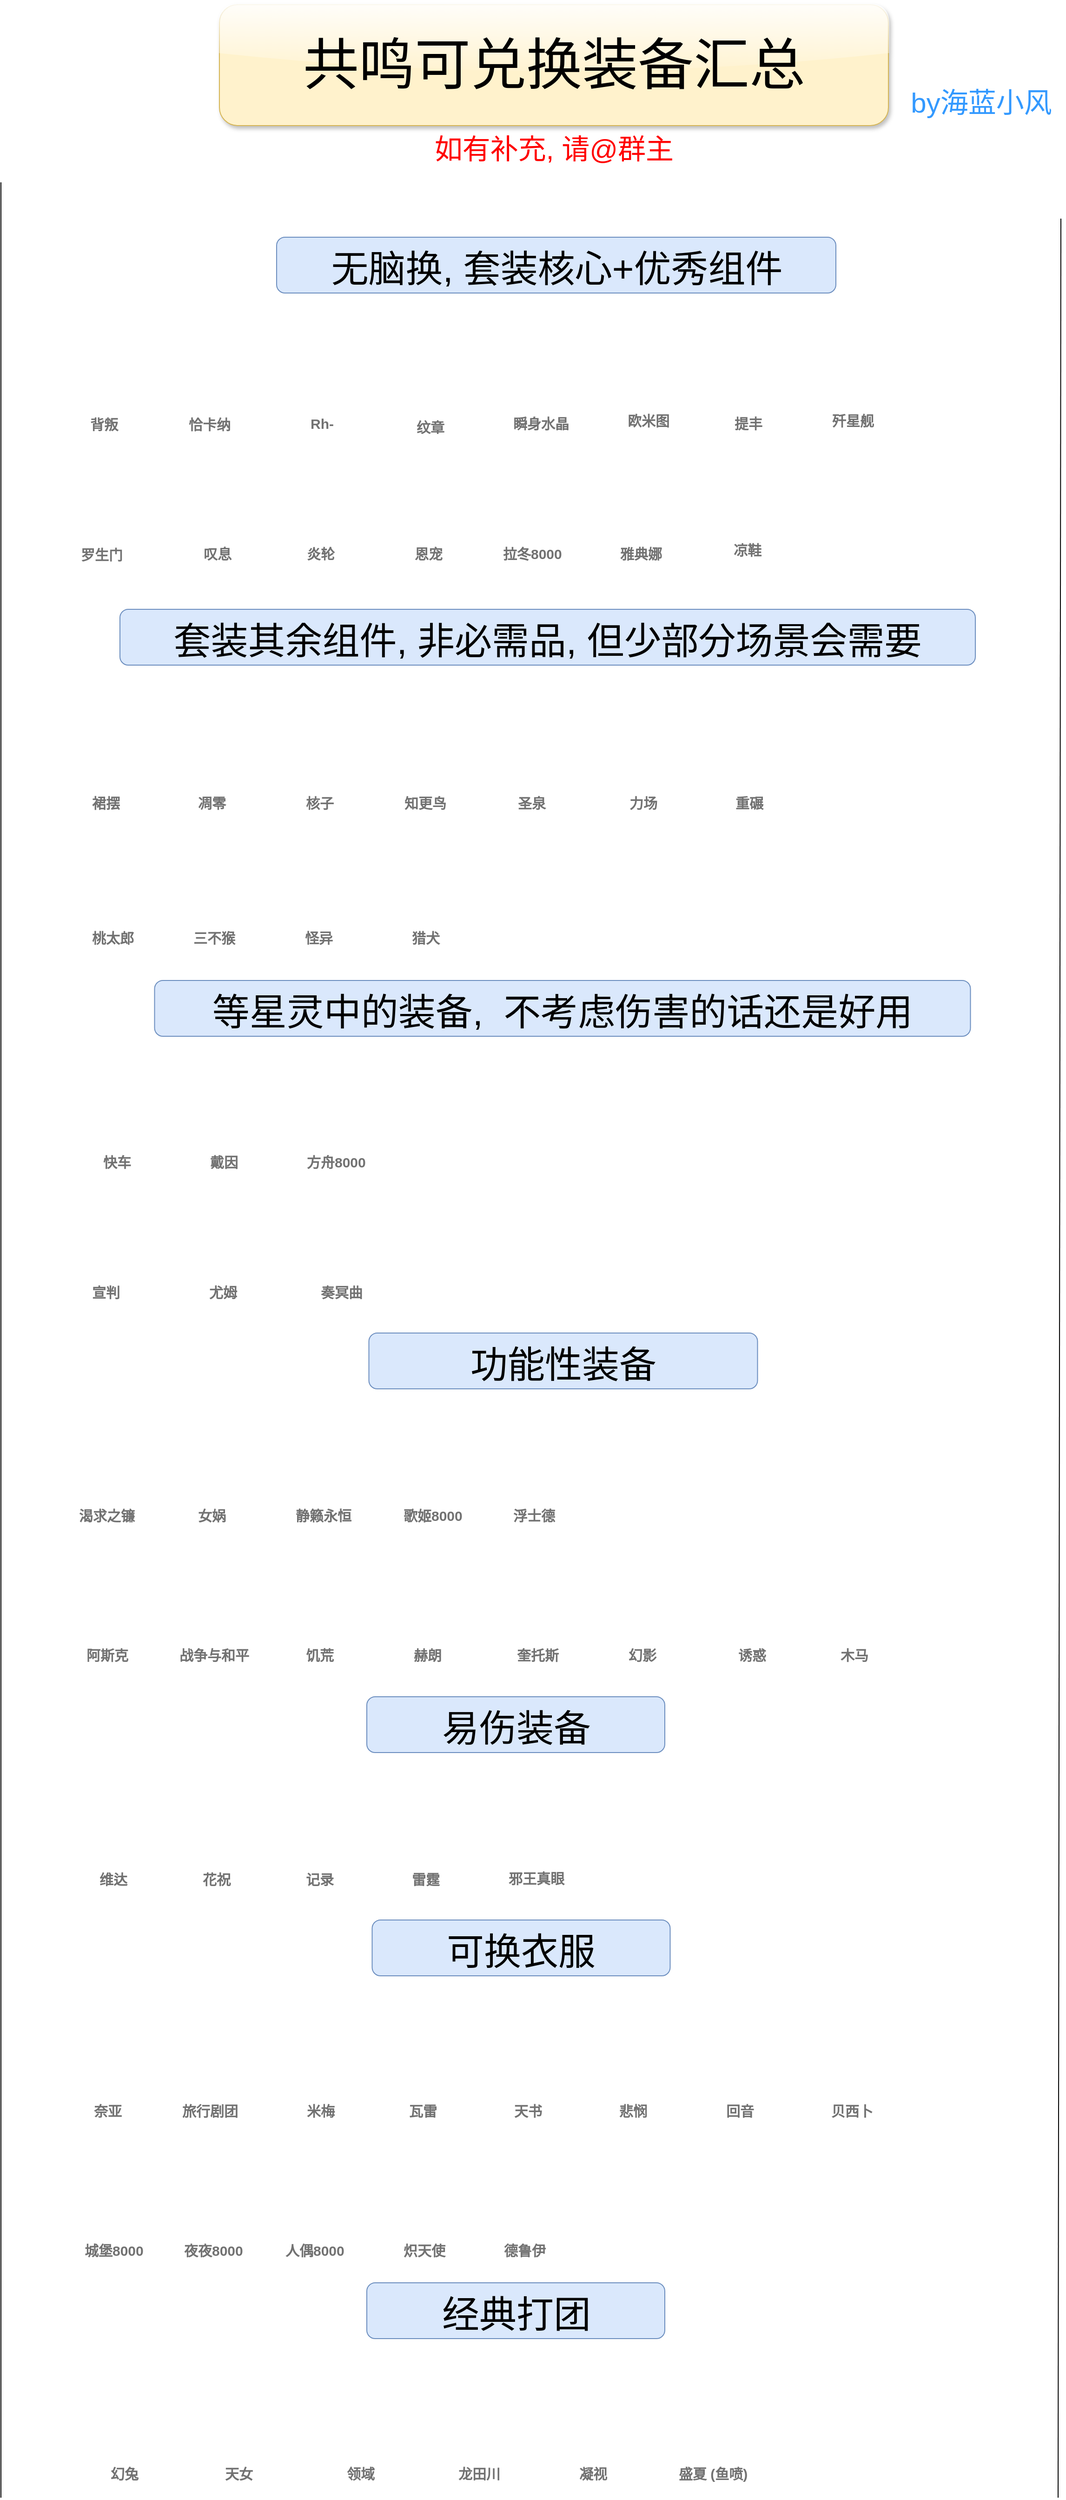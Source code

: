 <mxfile version="20.3.0" type="device"><diagram id="42GdNS00AjjRMqsGhd-I" name="第 1 页"><mxGraphModel dx="1776" dy="1253" grid="1" gridSize="10" guides="1" tooltips="1" connect="1" arrows="1" fold="1" page="1" pageScale="1" pageWidth="827" pageHeight="1169" math="0" shadow="0"><root><mxCell id="0"/><mxCell id="1" parent="0"/><mxCell id="0BjvElG4dKDrS3iR-zWT-1" value="&lt;span style=&quot;color: rgb(114, 114, 114); font-family: &amp;quot;Microsoft YaHei&amp;quot;, Avenir, Helvetica, Arial, sans-serif; font-size: 15px; font-style: normal; font-variant-ligatures: normal; font-variant-caps: normal; font-weight: 700; letter-spacing: normal; orphans: 2; text-align: left; text-indent: 0px; text-transform: none; widows: 2; word-spacing: 0px; -webkit-text-stroke-width: 0px; background-color: rgb(255, 255, 255); text-decoration-thickness: initial; text-decoration-style: initial; text-decoration-color: initial; float: none; display: inline !important;&quot;&gt;背叛&lt;/span&gt;" style="text;whiteSpace=wrap;html=1;" vertex="1" parent="1"><mxGeometry x="836" y="556" width="60" height="40" as="geometry"/></mxCell><mxCell id="0BjvElG4dKDrS3iR-zWT-2" value="" style="shape=image;verticalLabelPosition=bottom;labelBackgroundColor=default;verticalAlign=top;aspect=fixed;imageAspect=0;image=http://static.image.mihoyo.com/hsod2_webview/images/broadcast_top/equip_icon/png/3965.png;" vertex="1" parent="1"><mxGeometry x="922" y="460" width="100" height="100" as="geometry"/></mxCell><mxCell id="0BjvElG4dKDrS3iR-zWT-3" value="&lt;span style=&quot;color: rgb(114, 114, 114); font-family: &amp;quot;Microsoft YaHei&amp;quot;, Avenir, Helvetica, Arial, sans-serif; font-size: 15px; font-style: normal; font-variant-ligatures: normal; font-variant-caps: normal; font-weight: 700; letter-spacing: normal; orphans: 2; text-align: left; text-indent: 0px; text-transform: none; widows: 2; word-spacing: 0px; -webkit-text-stroke-width: 0px; background-color: rgb(255, 255, 255); text-decoration-thickness: initial; text-decoration-style: initial; text-decoration-color: initial; float: none; display: inline !important;&quot;&gt;恰卡纳&lt;/span&gt;" style="text;whiteSpace=wrap;html=1;" vertex="1" parent="1"><mxGeometry x="942" y="556" width="80" height="40" as="geometry"/></mxCell><mxCell id="0BjvElG4dKDrS3iR-zWT-4" value="" style="shape=image;verticalLabelPosition=bottom;labelBackgroundColor=default;verticalAlign=top;aspect=fixed;imageAspect=0;image=http://static.image.mihoyo.com/hsod2_webview/images/broadcast_top/equip_icon/png/1679.png;" vertex="1" parent="1"><mxGeometry x="806" y="460" width="100" height="100" as="geometry"/></mxCell><mxCell id="0BjvElG4dKDrS3iR-zWT-5" value="" style="shape=image;verticalLabelPosition=bottom;labelBackgroundColor=default;verticalAlign=top;aspect=fixed;imageAspect=0;image=http://static.image.mihoyo.com/hsod2_webview/images/broadcast_top/equip_icon/png/3182.png;" vertex="1" parent="1"><mxGeometry x="1038.5" y="458" width="101" height="101" as="geometry"/></mxCell><mxCell id="0BjvElG4dKDrS3iR-zWT-6" value="&lt;span style=&quot;color: rgb(114, 114, 114); font-family: &amp;quot;Microsoft YaHei&amp;quot;, Avenir, Helvetica, Arial, sans-serif; font-size: 15px; font-style: normal; font-variant-ligatures: normal; font-variant-caps: normal; font-weight: 700; letter-spacing: normal; orphans: 2; text-align: left; text-indent: 0px; text-transform: none; widows: 2; word-spacing: 0px; -webkit-text-stroke-width: 0px; background-color: rgb(255, 255, 255); text-decoration-thickness: initial; text-decoration-style: initial; text-decoration-color: initial; float: none; display: inline !important;&quot;&gt;Rh-&lt;/span&gt;" style="text;whiteSpace=wrap;html=1;" vertex="1" parent="1"><mxGeometry x="1072.5" y="555" width="60" height="40" as="geometry"/></mxCell><mxCell id="0BjvElG4dKDrS3iR-zWT-7" value="" style="shape=image;verticalLabelPosition=bottom;labelBackgroundColor=default;verticalAlign=top;aspect=fixed;imageAspect=0;image=http://static.image.mihoyo.com/hsod2_webview/images/broadcast_top/equip_icon/png/2525.png;" vertex="1" parent="1"><mxGeometry x="922" y="2269" width="100" height="100" as="geometry"/></mxCell><mxCell id="0BjvElG4dKDrS3iR-zWT-8" value="&lt;span style=&quot;color: rgb(114, 114, 114); font-family: &amp;quot;Microsoft YaHei&amp;quot;, Avenir, Helvetica, Arial, sans-serif; font-size: 15px; font-style: normal; font-variant-ligatures: normal; font-variant-caps: normal; font-weight: 700; letter-spacing: normal; orphans: 2; text-align: left; text-indent: 0px; text-transform: none; widows: 2; word-spacing: 0px; -webkit-text-stroke-width: 0px; background-color: rgb(255, 255, 255); text-decoration-thickness: initial; text-decoration-style: initial; text-decoration-color: initial; float: none; display: inline !important;&quot;&gt;旅行剧团&lt;/span&gt;" style="text;whiteSpace=wrap;html=1;" vertex="1" parent="1"><mxGeometry x="935" y="2369" width="90" height="40" as="geometry"/></mxCell><mxCell id="0BjvElG4dKDrS3iR-zWT-9" value="" style="shape=image;verticalLabelPosition=bottom;labelBackgroundColor=default;verticalAlign=top;aspect=fixed;imageAspect=0;image=http://static.image.mihoyo.com/hsod2_webview/images/broadcast_top/equip_icon/png/3961.png;" vertex="1" parent="1"><mxGeometry x="808" y="863" width="100" height="100" as="geometry"/></mxCell><mxCell id="0BjvElG4dKDrS3iR-zWT-10" value="&lt;span style=&quot;color: rgb(114, 114, 114); font-family: &amp;quot;Microsoft YaHei&amp;quot;, Avenir, Helvetica, Arial, sans-serif; font-size: 15px; font-style: normal; font-variant-ligatures: normal; font-variant-caps: normal; font-weight: 700; letter-spacing: normal; orphans: 2; text-align: left; text-indent: 0px; text-transform: none; widows: 2; word-spacing: 0px; -webkit-text-stroke-width: 0px; background-color: rgb(255, 255, 255); text-decoration-thickness: initial; text-decoration-style: initial; text-decoration-color: initial; float: none; display: inline !important;&quot;&gt;裙摆&lt;/span&gt;" style="text;whiteSpace=wrap;html=1;" vertex="1" parent="1"><mxGeometry x="838" y="963" width="60" height="40" as="geometry"/></mxCell><mxCell id="0BjvElG4dKDrS3iR-zWT-11" value="" style="shape=image;verticalLabelPosition=bottom;labelBackgroundColor=default;verticalAlign=top;aspect=fixed;imageAspect=0;image=http://static.image.mihoyo.com/hsod2_webview/images/broadcast_top/equip_icon/png/4282.png;" vertex="1" parent="1"><mxGeometry x="924.13" y="863" width="100" height="100" as="geometry"/></mxCell><mxCell id="0BjvElG4dKDrS3iR-zWT-12" value="&lt;span style=&quot;color: rgb(114, 114, 114); font-family: &amp;quot;Microsoft YaHei&amp;quot;, Avenir, Helvetica, Arial, sans-serif; font-size: 15px; font-style: normal; font-variant-ligatures: normal; font-variant-caps: normal; font-weight: 700; letter-spacing: normal; orphans: 2; text-align: left; text-indent: 0px; text-transform: none; widows: 2; word-spacing: 0px; -webkit-text-stroke-width: 0px; background-color: rgb(255, 255, 255); text-decoration-thickness: initial; text-decoration-style: initial; text-decoration-color: initial; float: none; display: inline !important;&quot;&gt;凋零&lt;/span&gt;" style="text;whiteSpace=wrap;html=1;" vertex="1" parent="1"><mxGeometry x="952.13" y="963" width="60" height="40" as="geometry"/></mxCell><mxCell id="0BjvElG4dKDrS3iR-zWT-13" value="" style="shape=image;verticalLabelPosition=bottom;labelBackgroundColor=default;verticalAlign=top;aspect=fixed;imageAspect=0;image=http://static.image.mihoyo.com/hsod2_webview/images/broadcast_top/equip_icon/png/3743.png;" vertex="1" parent="1"><mxGeometry x="1384" y="456" width="100" height="100" as="geometry"/></mxCell><mxCell id="0BjvElG4dKDrS3iR-zWT-14" value="&lt;span style=&quot;color: rgb(114, 114, 114); font-family: &amp;quot;Microsoft YaHei&amp;quot;, Avenir, Helvetica, Arial, sans-serif; font-size: 15px; font-style: normal; font-variant-ligatures: normal; font-variant-caps: normal; font-weight: 700; letter-spacing: normal; orphans: 2; text-align: left; text-indent: 0px; text-transform: none; widows: 2; word-spacing: 0px; -webkit-text-stroke-width: 0px; background-color: rgb(255, 255, 255); text-decoration-thickness: initial; text-decoration-style: initial; text-decoration-color: initial; float: none; display: inline !important;&quot;&gt;欧米图&lt;/span&gt;" style="text;whiteSpace=wrap;html=1;" vertex="1" parent="1"><mxGeometry x="1414" y="552" width="80" height="40" as="geometry"/></mxCell><mxCell id="0BjvElG4dKDrS3iR-zWT-15" value="" style="shape=image;verticalLabelPosition=bottom;labelBackgroundColor=default;verticalAlign=top;aspect=fixed;imageAspect=0;image=http://static.image.mihoyo.com/hsod2_webview/images/broadcast_top/equip_icon/png/4111.png;" vertex="1" parent="1"><mxGeometry x="1498.88" y="455" width="100" height="100" as="geometry"/></mxCell><mxCell id="0BjvElG4dKDrS3iR-zWT-16" value="&lt;span style=&quot;color: rgb(114, 114, 114); font-family: &amp;quot;Microsoft YaHei&amp;quot;, Avenir, Helvetica, Arial, sans-serif; font-size: 15px; font-style: normal; font-variant-ligatures: normal; font-variant-caps: normal; font-weight: 700; letter-spacing: normal; orphans: 2; text-align: left; text-indent: 0px; text-transform: none; widows: 2; word-spacing: 0px; -webkit-text-stroke-width: 0px; background-color: rgb(255, 255, 255); text-decoration-thickness: initial; text-decoration-style: initial; text-decoration-color: initial; float: none; display: inline !important;&quot;&gt;提丰&lt;/span&gt;" style="text;whiteSpace=wrap;html=1;" vertex="1" parent="1"><mxGeometry x="1528.88" y="555" width="60" height="40" as="geometry"/></mxCell><mxCell id="0BjvElG4dKDrS3iR-zWT-17" value="" style="shape=image;verticalLabelPosition=bottom;labelBackgroundColor=default;verticalAlign=top;aspect=fixed;imageAspect=0;image=http://static.image.mihoyo.com/hsod2_webview/images/broadcast_top/equip_icon/png/835.png;" vertex="1" parent="1"><mxGeometry x="1156.88" y="458" width="101" height="101" as="geometry"/></mxCell><mxCell id="0BjvElG4dKDrS3iR-zWT-18" value="&lt;span style=&quot;color: rgb(114, 114, 114); font-family: &amp;quot;Microsoft YaHei&amp;quot;, Avenir, Helvetica, Arial, sans-serif; font-size: 15px; font-style: normal; font-variant-ligatures: normal; font-variant-caps: normal; font-weight: 700; letter-spacing: normal; orphans: 2; text-align: left; text-indent: 0px; text-transform: none; widows: 2; word-spacing: 0px; -webkit-text-stroke-width: 0px; background-color: rgb(255, 255, 255); text-decoration-thickness: initial; text-decoration-style: initial; text-decoration-color: initial; float: none; display: inline !important;&quot;&gt;纹章&lt;/span&gt;" style="text;whiteSpace=wrap;html=1;" vertex="1" parent="1"><mxGeometry x="1186.88" y="559" width="60" height="40" as="geometry"/></mxCell><mxCell id="0BjvElG4dKDrS3iR-zWT-19" value="" style="shape=image;verticalLabelPosition=bottom;labelBackgroundColor=default;verticalAlign=top;aspect=fixed;imageAspect=0;image=http://static.image.mihoyo.com/hsod2_webview/images/broadcast_top/equip_icon/png/927.png;" vertex="1" parent="1"><mxGeometry x="1271" y="458" width="100" height="100" as="geometry"/></mxCell><mxCell id="0BjvElG4dKDrS3iR-zWT-20" value="&lt;span style=&quot;color: rgb(114, 114, 114); font-family: &amp;quot;Microsoft YaHei&amp;quot;, Avenir, Helvetica, Arial, sans-serif; font-size: 15px; font-style: normal; font-variant-ligatures: normal; font-variant-caps: normal; font-weight: 700; letter-spacing: normal; orphans: 2; text-align: left; text-indent: 0px; text-transform: none; widows: 2; word-spacing: 0px; -webkit-text-stroke-width: 0px; background-color: rgb(255, 255, 255); text-decoration-thickness: initial; text-decoration-style: initial; text-decoration-color: initial; float: none; display: inline !important;&quot;&gt;瞬身水晶&lt;/span&gt;" style="text;whiteSpace=wrap;html=1;" vertex="1" parent="1"><mxGeometry x="1291" y="555" width="90" height="40" as="geometry"/></mxCell><mxCell id="0BjvElG4dKDrS3iR-zWT-21" value="" style="shape=image;verticalLabelPosition=bottom;labelBackgroundColor=default;verticalAlign=top;aspect=fixed;imageAspect=0;image=http://static.image.mihoyo.com/hsod2_webview/images/broadcast_top/equip_icon/png/3380.png;" vertex="1" parent="1"><mxGeometry x="1266" y="861" width="102" height="102" as="geometry"/></mxCell><mxCell id="0BjvElG4dKDrS3iR-zWT-22" value="&lt;span style=&quot;color: rgb(114, 114, 114); font-family: &amp;quot;Microsoft YaHei&amp;quot;, Avenir, Helvetica, Arial, sans-serif; font-size: 15px; font-style: normal; font-variant-ligatures: normal; font-variant-caps: normal; font-weight: 700; letter-spacing: normal; orphans: 2; text-align: left; text-indent: 0px; text-transform: none; widows: 2; word-spacing: 0px; -webkit-text-stroke-width: 0px; background-color: rgb(255, 255, 255); text-decoration-thickness: initial; text-decoration-style: initial; text-decoration-color: initial; float: none; display: inline !important;&quot;&gt;圣泉&lt;/span&gt;" style="text;whiteSpace=wrap;html=1;" vertex="1" parent="1"><mxGeometry x="1296" y="963" width="90" height="40" as="geometry"/></mxCell><mxCell id="0BjvElG4dKDrS3iR-zWT-23" value="" style="shape=image;verticalLabelPosition=bottom;labelBackgroundColor=default;verticalAlign=top;aspect=fixed;imageAspect=0;image=http://static.image.mihoyo.com/hsod2_webview/images/broadcast_top/equip_icon/png/728.png;" vertex="1" parent="1"><mxGeometry x="1037" y="1008" width="100" height="100" as="geometry"/></mxCell><mxCell id="0BjvElG4dKDrS3iR-zWT-24" value="&lt;span style=&quot;color: rgb(114, 114, 114); font-family: &amp;quot;Microsoft YaHei&amp;quot;, Avenir, Helvetica, Arial, sans-serif; font-size: 15px; font-style: normal; font-variant-ligatures: normal; font-variant-caps: normal; font-weight: 700; letter-spacing: normal; orphans: 2; text-align: left; text-indent: 0px; text-transform: none; widows: 2; word-spacing: 0px; -webkit-text-stroke-width: 0px; background-color: rgb(255, 255, 255); text-decoration-thickness: initial; text-decoration-style: initial; text-decoration-color: initial; float: none; display: inline !important;&quot;&gt;怪异&lt;/span&gt;" style="text;whiteSpace=wrap;html=1;" vertex="1" parent="1"><mxGeometry x="1067" y="1108" width="60" height="40" as="geometry"/></mxCell><mxCell id="0BjvElG4dKDrS3iR-zWT-25" value="" style="shape=image;verticalLabelPosition=bottom;labelBackgroundColor=default;verticalAlign=top;aspect=fixed;imageAspect=0;image=http://static.image.mihoyo.com/hsod2_webview/images/broadcast_top/equip_icon/png/1803.png;" vertex="1" parent="1"><mxGeometry x="924" y="595" width="100" height="100" as="geometry"/></mxCell><mxCell id="0BjvElG4dKDrS3iR-zWT-26" value="&lt;span style=&quot;color: rgb(114, 114, 114); font-family: &amp;quot;Microsoft YaHei&amp;quot;, Avenir, Helvetica, Arial, sans-serif; font-size: 15px; font-style: normal; font-variant-ligatures: normal; font-variant-caps: normal; font-weight: 700; letter-spacing: normal; orphans: 2; text-align: left; text-indent: 0px; text-transform: none; widows: 2; word-spacing: 0px; -webkit-text-stroke-width: 0px; background-color: rgb(255, 255, 255); text-decoration-thickness: initial; text-decoration-style: initial; text-decoration-color: initial; float: none; display: inline !important;&quot;&gt;叹息&lt;/span&gt;" style="text;whiteSpace=wrap;html=1;" vertex="1" parent="1"><mxGeometry x="958" y="695" width="60" height="40" as="geometry"/></mxCell><mxCell id="0BjvElG4dKDrS3iR-zWT-27" value="" style="shape=image;verticalLabelPosition=bottom;labelBackgroundColor=default;verticalAlign=top;aspect=fixed;imageAspect=0;image=http://static.image.mihoyo.com/hsod2_webview/images/broadcast_top/equip_icon/png/3600.png;" vertex="1" parent="1"><mxGeometry x="1150" y="863" width="100" height="100" as="geometry"/></mxCell><mxCell id="0BjvElG4dKDrS3iR-zWT-28" value="&lt;span style=&quot;color: rgb(114, 114, 114); font-family: &amp;quot;Microsoft YaHei&amp;quot;, Avenir, Helvetica, Arial, sans-serif; font-size: 15px; font-style: normal; font-variant-ligatures: normal; font-variant-caps: normal; font-weight: 700; letter-spacing: normal; orphans: 2; text-align: left; text-indent: 0px; text-transform: none; widows: 2; word-spacing: 0px; -webkit-text-stroke-width: 0px; background-color: rgb(255, 255, 255); text-decoration-thickness: initial; text-decoration-style: initial; text-decoration-color: initial; float: none; display: inline !important;&quot;&gt;知更鸟&lt;/span&gt;" style="text;whiteSpace=wrap;html=1;" vertex="1" parent="1"><mxGeometry x="1174" y="963" width="80" height="40" as="geometry"/></mxCell><mxCell id="0BjvElG4dKDrS3iR-zWT-29" value="" style="shape=image;verticalLabelPosition=bottom;labelBackgroundColor=default;verticalAlign=top;aspect=fixed;imageAspect=0;image=http://static.image.mihoyo.com/hsod2_webview/images/broadcast_top/equip_icon/png/3423.png;" vertex="1" parent="1"><mxGeometry x="809.5" y="1249" width="100" height="100" as="geometry"/></mxCell><mxCell id="0BjvElG4dKDrS3iR-zWT-30" value="&lt;span style=&quot;color: rgb(114, 114, 114); font-family: &amp;quot;Microsoft YaHei&amp;quot;, Avenir, Helvetica, Arial, sans-serif; font-size: 15px; font-style: normal; font-variant-ligatures: normal; font-variant-caps: normal; font-weight: 700; letter-spacing: normal; orphans: 2; text-align: left; text-indent: 0px; text-transform: none; widows: 2; word-spacing: 0px; -webkit-text-stroke-width: 0px; background-color: rgb(255, 255, 255); text-decoration-thickness: initial; text-decoration-style: initial; text-decoration-color: initial; float: none; display: inline !important;&quot;&gt;快车&lt;/span&gt;" style="text;whiteSpace=wrap;html=1;" vertex="1" parent="1"><mxGeometry x="849.5" y="1349" width="60" height="40" as="geometry"/></mxCell><mxCell id="0BjvElG4dKDrS3iR-zWT-31" value="" style="shape=image;verticalLabelPosition=bottom;labelBackgroundColor=default;verticalAlign=top;aspect=fixed;imageAspect=0;image=http://static.image.mihoyo.com/hsod2_webview/images/broadcast_top/equip_icon/png/807.png;" vertex="1" parent="1"><mxGeometry x="1061.5" y="1389" width="100" height="100" as="geometry"/></mxCell><mxCell id="0BjvElG4dKDrS3iR-zWT-32" value="&lt;span style=&quot;color: rgb(114, 114, 114); font-family: &amp;quot;Microsoft YaHei&amp;quot;, Avenir, Helvetica, Arial, sans-serif; font-size: 15px; font-style: normal; font-variant-ligatures: normal; font-variant-caps: normal; font-weight: 700; letter-spacing: normal; orphans: 2; text-align: left; text-indent: 0px; text-transform: none; widows: 2; word-spacing: 0px; -webkit-text-stroke-width: 0px; background-color: rgb(255, 255, 255); text-decoration-thickness: initial; text-decoration-style: initial; text-decoration-color: initial; float: none; display: inline !important;&quot;&gt;奏冥曲&lt;/span&gt;" style="text;whiteSpace=wrap;html=1;" vertex="1" parent="1"><mxGeometry x="1084" y="1489" width="80" height="40" as="geometry"/></mxCell><mxCell id="0BjvElG4dKDrS3iR-zWT-33" value="" style="shape=image;verticalLabelPosition=bottom;labelBackgroundColor=default;verticalAlign=top;aspect=fixed;imageAspect=0;image=http://static.image.mihoyo.com/hsod2_webview/images/broadcast_top/equip_icon/png/3444.png;" vertex="1" parent="1"><mxGeometry x="931.5" y="1389" width="100" height="100" as="geometry"/></mxCell><mxCell id="0BjvElG4dKDrS3iR-zWT-34" value="&lt;span style=&quot;color: rgb(114, 114, 114); font-family: &amp;quot;Microsoft YaHei&amp;quot;, Avenir, Helvetica, Arial, sans-serif; font-size: 15px; font-style: normal; font-variant-ligatures: normal; font-variant-caps: normal; font-weight: 700; letter-spacing: normal; orphans: 2; text-align: left; text-indent: 0px; text-transform: none; widows: 2; word-spacing: 0px; -webkit-text-stroke-width: 0px; background-color: rgb(255, 255, 255); text-decoration-thickness: initial; text-decoration-style: initial; text-decoration-color: initial; float: none; display: inline !important;&quot;&gt;尤姆&lt;/span&gt;" style="text;whiteSpace=wrap;html=1;" vertex="1" parent="1"><mxGeometry x="964" y="1489" width="60" height="40" as="geometry"/></mxCell><mxCell id="0BjvElG4dKDrS3iR-zWT-35" value="" style="shape=image;verticalLabelPosition=bottom;labelBackgroundColor=default;verticalAlign=top;aspect=fixed;imageAspect=0;image=http://static.image.mihoyo.com/hsod2_webview/images/broadcast_top/equip_icon/png/3890.png;" vertex="1" parent="1"><mxGeometry x="808" y="1008" width="100" height="100" as="geometry"/></mxCell><mxCell id="0BjvElG4dKDrS3iR-zWT-36" value="&lt;span style=&quot;color: rgb(114, 114, 114); font-family: &amp;quot;Microsoft YaHei&amp;quot;, Avenir, Helvetica, Arial, sans-serif; font-size: 15px; font-style: normal; font-variant-ligatures: normal; font-variant-caps: normal; font-weight: 700; letter-spacing: normal; orphans: 2; text-align: left; text-indent: 0px; text-transform: none; widows: 2; word-spacing: 0px; -webkit-text-stroke-width: 0px; background-color: rgb(255, 255, 255); text-decoration-thickness: initial; text-decoration-style: initial; text-decoration-color: initial; float: none; display: inline !important;&quot;&gt;桃太郎&lt;/span&gt;" style="text;whiteSpace=wrap;html=1;" vertex="1" parent="1"><mxGeometry x="838" y="1108" width="80" height="40" as="geometry"/></mxCell><mxCell id="0BjvElG4dKDrS3iR-zWT-37" value="" style="shape=image;verticalLabelPosition=bottom;labelBackgroundColor=default;verticalAlign=top;aspect=fixed;imageAspect=0;image=http://static.image.mihoyo.com/hsod2_webview/images/broadcast_top/equip_icon/png/4037.png;" vertex="1" parent="1"><mxGeometry x="1038.5" y="595" width="100" height="100" as="geometry"/></mxCell><mxCell id="0BjvElG4dKDrS3iR-zWT-38" value="&lt;span style=&quot;color: rgb(114, 114, 114); font-family: &amp;quot;Microsoft YaHei&amp;quot;, Avenir, Helvetica, Arial, sans-serif; font-size: 15px; font-style: normal; font-variant-ligatures: normal; font-variant-caps: normal; font-weight: 700; letter-spacing: normal; orphans: 2; text-align: left; text-indent: 0px; text-transform: none; widows: 2; word-spacing: 0px; -webkit-text-stroke-width: 0px; background-color: rgb(255, 255, 255); text-decoration-thickness: initial; text-decoration-style: initial; text-decoration-color: initial; float: none; display: inline !important;&quot;&gt;炎轮&lt;/span&gt;" style="text;whiteSpace=wrap;html=1;" vertex="1" parent="1"><mxGeometry x="1068.5" y="695" width="60" height="40" as="geometry"/></mxCell><mxCell id="0BjvElG4dKDrS3iR-zWT-39" value="&lt;span style=&quot;color: rgb(114, 114, 114); font-family: &amp;quot;Microsoft YaHei&amp;quot;, Avenir, Helvetica, Arial, sans-serif; font-size: 15px; font-style: normal; font-variant-ligatures: normal; font-variant-caps: normal; font-weight: 700; letter-spacing: normal; orphans: 2; text-align: left; text-indent: 0px; text-transform: none; widows: 2; word-spacing: 0px; -webkit-text-stroke-width: 0px; background-color: rgb(255, 255, 255); text-decoration-thickness: initial; text-decoration-style: initial; text-decoration-color: initial; float: none; display: inline !important;&quot;&gt;三不猴&lt;/span&gt;" style="text;whiteSpace=wrap;html=1;" vertex="1" parent="1"><mxGeometry x="946.5" y="1108" width="80" height="40" as="geometry"/></mxCell><mxCell id="0BjvElG4dKDrS3iR-zWT-40" value="" style="shape=image;verticalLabelPosition=bottom;labelBackgroundColor=default;verticalAlign=top;aspect=fixed;imageAspect=0;image=http://static.image.mihoyo.com/hsod2_webview/images/broadcast_top/equip_icon/png/3666.png;" vertex="1" parent="1"><mxGeometry x="808" y="1779" width="100" height="100" as="geometry"/></mxCell><mxCell id="0BjvElG4dKDrS3iR-zWT-41" value="&lt;span style=&quot;color: rgb(114, 114, 114); font-family: &amp;quot;Microsoft YaHei&amp;quot;, Avenir, Helvetica, Arial, sans-serif; font-size: 15px; font-style: normal; font-variant-ligatures: normal; font-variant-caps: normal; font-weight: 700; letter-spacing: normal; orphans: 2; text-align: left; text-indent: 0px; text-transform: none; widows: 2; word-spacing: 0px; -webkit-text-stroke-width: 0px; background-color: rgb(255, 255, 255); text-decoration-thickness: initial; text-decoration-style: initial; text-decoration-color: initial; float: none; display: inline !important;&quot;&gt;阿斯克&lt;/span&gt;" style="text;whiteSpace=wrap;html=1;" vertex="1" parent="1"><mxGeometry x="832" y="1879" width="80" height="40" as="geometry"/></mxCell><mxCell id="0BjvElG4dKDrS3iR-zWT-42" value="" style="shape=image;verticalLabelPosition=bottom;labelBackgroundColor=default;verticalAlign=top;aspect=fixed;imageAspect=0;image=http://static.image.mihoyo.com/hsod2_webview/images/broadcast_top/equip_icon/png/3479.png;" vertex="1" parent="1"><mxGeometry x="922" y="1779" width="100" height="100" as="geometry"/></mxCell><mxCell id="0BjvElG4dKDrS3iR-zWT-43" value="&lt;span style=&quot;color: rgb(114, 114, 114); font-family: &amp;quot;Microsoft YaHei&amp;quot;, Avenir, Helvetica, Arial, sans-serif; font-size: 15px; font-style: normal; font-variant-ligatures: normal; font-variant-caps: normal; font-weight: 700; letter-spacing: normal; orphans: 2; text-align: left; text-indent: 0px; text-transform: none; widows: 2; word-spacing: 0px; -webkit-text-stroke-width: 0px; background-color: rgb(255, 255, 255); text-decoration-thickness: initial; text-decoration-style: initial; text-decoration-color: initial; float: none; display: inline !important;&quot;&gt;战争与和平&lt;/span&gt;" style="text;whiteSpace=wrap;html=1;" vertex="1" parent="1"><mxGeometry x="931.5" y="1879" width="110" height="40" as="geometry"/></mxCell><mxCell id="0BjvElG4dKDrS3iR-zWT-44" value="" style="shape=image;verticalLabelPosition=bottom;labelBackgroundColor=default;verticalAlign=top;aspect=fixed;imageAspect=0;image=http://static.image.mihoyo.com/hsod2_webview/images/broadcast_top/equip_icon/png/3940.png;" vertex="1" parent="1"><mxGeometry x="921.5" y="1008" width="100" height="100" as="geometry"/></mxCell><mxCell id="0BjvElG4dKDrS3iR-zWT-45" value="" style="shape=image;verticalLabelPosition=bottom;labelBackgroundColor=default;verticalAlign=top;aspect=fixed;imageAspect=0;image=http://static.image.mihoyo.com/hsod2_webview/images/broadcast_top/equip_icon/png/697.png;" vertex="1" parent="1"><mxGeometry x="1037.5" y="1629" width="100" height="100" as="geometry"/></mxCell><mxCell id="0BjvElG4dKDrS3iR-zWT-46" value="&lt;span style=&quot;color: rgb(114, 114, 114); font-family: &amp;quot;Microsoft YaHei&amp;quot;, Avenir, Helvetica, Arial, sans-serif; font-size: 15px; font-style: normal; font-variant-ligatures: normal; font-variant-caps: normal; font-weight: 700; letter-spacing: normal; orphans: 2; text-align: left; text-indent: 0px; text-transform: none; widows: 2; word-spacing: 0px; -webkit-text-stroke-width: 0px; background-color: rgb(255, 255, 255); text-decoration-thickness: initial; text-decoration-style: initial; text-decoration-color: initial; float: none; display: inline !important;&quot;&gt;静籁永恒&lt;/span&gt;" style="text;whiteSpace=wrap;html=1;" vertex="1" parent="1"><mxGeometry x="1056.5" y="1729" width="90" height="40" as="geometry"/></mxCell><mxCell id="0BjvElG4dKDrS3iR-zWT-47" value="" style="shape=image;verticalLabelPosition=bottom;labelBackgroundColor=default;verticalAlign=top;aspect=fixed;imageAspect=0;image=http://static.image.mihoyo.com/hsod2_webview/images/broadcast_top/equip_icon/png/3651.png;" vertex="1" parent="1"><mxGeometry x="808" y="1629" width="100" height="100" as="geometry"/></mxCell><mxCell id="0BjvElG4dKDrS3iR-zWT-48" value="&lt;span style=&quot;color: rgb(114, 114, 114); font-family: &amp;quot;Microsoft YaHei&amp;quot;, Avenir, Helvetica, Arial, sans-serif; font-size: 15px; font-style: normal; font-variant-ligatures: normal; font-variant-caps: normal; font-weight: 700; letter-spacing: normal; orphans: 2; text-align: left; text-indent: 0px; text-transform: none; widows: 2; word-spacing: 0px; -webkit-text-stroke-width: 0px; background-color: rgb(255, 255, 255); text-decoration-thickness: initial; text-decoration-style: initial; text-decoration-color: initial; float: none; display: inline !important;&quot;&gt;渴求之镰&lt;/span&gt;" style="text;whiteSpace=wrap;html=1;" vertex="1" parent="1"><mxGeometry x="824" y="1729" width="90" height="40" as="geometry"/></mxCell><mxCell id="0BjvElG4dKDrS3iR-zWT-49" value="" style="shape=image;verticalLabelPosition=bottom;labelBackgroundColor=default;verticalAlign=top;aspect=fixed;imageAspect=0;image=http://static.image.mihoyo.com/hsod2_webview/images/broadcast_top/equip_icon/png/2818.png;" vertex="1" parent="1"><mxGeometry x="951" y="2659" width="100" height="100" as="geometry"/></mxCell><mxCell id="0BjvElG4dKDrS3iR-zWT-50" value="&lt;span style=&quot;color: rgb(114, 114, 114); font-family: &amp;quot;Microsoft YaHei&amp;quot;, Avenir, Helvetica, Arial, sans-serif; font-size: 15px; font-style: normal; font-variant-ligatures: normal; font-variant-caps: normal; font-weight: 700; letter-spacing: normal; orphans: 2; text-align: left; text-indent: 0px; text-transform: none; widows: 2; word-spacing: 0px; -webkit-text-stroke-width: 0px; background-color: rgb(255, 255, 255); text-decoration-thickness: initial; text-decoration-style: initial; text-decoration-color: initial; float: none; display: inline !important;&quot;&gt;天女&lt;/span&gt;" style="text;whiteSpace=wrap;html=1;" vertex="1" parent="1"><mxGeometry x="981" y="2759" width="60" height="40" as="geometry"/></mxCell><mxCell id="0BjvElG4dKDrS3iR-zWT-51" value="" style="shape=image;verticalLabelPosition=bottom;labelBackgroundColor=default;verticalAlign=top;aspect=fixed;imageAspect=0;image=http://static.image.mihoyo.com/hsod2_webview/images/broadcast_top/equip_icon/png/870.png;" vertex="1" parent="1"><mxGeometry x="810" y="2269" width="100" height="100" as="geometry"/></mxCell><mxCell id="0BjvElG4dKDrS3iR-zWT-52" value="&lt;span style=&quot;color: rgb(114, 114, 114); font-family: &amp;quot;Microsoft YaHei&amp;quot;, Avenir, Helvetica, Arial, sans-serif; font-size: 15px; font-style: normal; font-variant-ligatures: normal; font-variant-caps: normal; font-weight: 700; letter-spacing: normal; orphans: 2; text-align: left; text-indent: 0px; text-transform: none; widows: 2; word-spacing: 0px; -webkit-text-stroke-width: 0px; background-color: rgb(255, 255, 255); text-decoration-thickness: initial; text-decoration-style: initial; text-decoration-color: initial; float: none; display: inline !important;&quot;&gt;奈亚&lt;/span&gt;" style="text;whiteSpace=wrap;html=1;" vertex="1" parent="1"><mxGeometry x="840" y="2369" width="60" height="40" as="geometry"/></mxCell><mxCell id="0BjvElG4dKDrS3iR-zWT-53" value="" style="shape=image;verticalLabelPosition=bottom;labelBackgroundColor=default;verticalAlign=top;aspect=fixed;imageAspect=0;image=http://static.image.mihoyo.com/hsod2_webview/images/broadcast_top/equip_icon/png/3768.png;" vertex="1" parent="1"><mxGeometry x="1261.88" y="2269" width="100" height="100" as="geometry"/></mxCell><mxCell id="0BjvElG4dKDrS3iR-zWT-54" value="&lt;span style=&quot;color: rgb(114, 114, 114); font-family: &amp;quot;Microsoft YaHei&amp;quot;, Avenir, Helvetica, Arial, sans-serif; font-size: 15px; font-style: normal; font-variant-ligatures: normal; font-variant-caps: normal; font-weight: 700; letter-spacing: normal; orphans: 2; text-align: left; text-indent: 0px; text-transform: none; widows: 2; word-spacing: 0px; -webkit-text-stroke-width: 0px; background-color: rgb(255, 255, 255); text-decoration-thickness: initial; text-decoration-style: initial; text-decoration-color: initial; float: none; display: inline !important;&quot;&gt;天书&lt;/span&gt;" style="text;whiteSpace=wrap;html=1;" vertex="1" parent="1"><mxGeometry x="1291.88" y="2369" width="60" height="40" as="geometry"/></mxCell><mxCell id="0BjvElG4dKDrS3iR-zWT-55" value="" style="shape=image;verticalLabelPosition=bottom;labelBackgroundColor=default;verticalAlign=top;aspect=fixed;imageAspect=0;image=http://static.image.mihoyo.com/hsod2_webview/images/broadcast_top/equip_icon/png/2255.png;" vertex="1" parent="1"><mxGeometry x="1148.5" y="2269" width="100" height="100" as="geometry"/></mxCell><mxCell id="0BjvElG4dKDrS3iR-zWT-56" value="&lt;span style=&quot;color: rgb(114, 114, 114); font-family: &amp;quot;Microsoft YaHei&amp;quot;, Avenir, Helvetica, Arial, sans-serif; font-size: 15px; font-style: normal; font-variant-ligatures: normal; font-variant-caps: normal; font-weight: 700; letter-spacing: normal; orphans: 2; text-align: left; text-indent: 0px; text-transform: none; widows: 2; word-spacing: 0px; -webkit-text-stroke-width: 0px; background-color: rgb(255, 255, 255); text-decoration-thickness: initial; text-decoration-style: initial; text-decoration-color: initial; float: none; display: inline !important;&quot;&gt;瓦雷&lt;/span&gt;" style="text;whiteSpace=wrap;html=1;" vertex="1" parent="1"><mxGeometry x="1178.5" y="2369" width="60" height="40" as="geometry"/></mxCell><mxCell id="0BjvElG4dKDrS3iR-zWT-57" value="" style="shape=image;verticalLabelPosition=bottom;labelBackgroundColor=default;verticalAlign=top;aspect=fixed;imageAspect=0;image=http://static.image.mihoyo.com/hsod2_webview/images/broadcast_top/equip_icon/png/1307.png;" vertex="1" parent="1"><mxGeometry x="921.5" y="2419" width="100" height="100" as="geometry"/></mxCell><mxCell id="0BjvElG4dKDrS3iR-zWT-58" value="&lt;span style=&quot;color: rgb(114, 114, 114); font-family: &amp;quot;Microsoft YaHei&amp;quot;, Avenir, Helvetica, Arial, sans-serif; font-size: 15px; font-style: normal; font-variant-ligatures: normal; font-variant-caps: normal; font-weight: 700; letter-spacing: normal; orphans: 2; text-align: left; text-indent: 0px; text-transform: none; widows: 2; word-spacing: 0px; -webkit-text-stroke-width: 0px; background-color: rgb(255, 255, 255); text-decoration-thickness: initial; text-decoration-style: initial; text-decoration-color: initial; float: none; display: inline !important;&quot;&gt;夜夜8000&lt;/span&gt;" style="text;whiteSpace=wrap;html=1;" vertex="1" parent="1"><mxGeometry x="936.5" y="2519" width="70" height="40" as="geometry"/></mxCell><mxCell id="0BjvElG4dKDrS3iR-zWT-59" value="" style="shape=image;verticalLabelPosition=bottom;labelBackgroundColor=default;verticalAlign=top;aspect=fixed;imageAspect=0;image=http://static.image.mihoyo.com/hsod2_webview/images/broadcast_top/equip_icon/png/805.png;" vertex="1" parent="1"><mxGeometry x="1035.5" y="2419" width="100" height="100" as="geometry"/></mxCell><mxCell id="0BjvElG4dKDrS3iR-zWT-60" value="&lt;span style=&quot;color: rgb(114, 114, 114); font-family: &amp;quot;Microsoft YaHei&amp;quot;, Avenir, Helvetica, Arial, sans-serif; font-size: 15px; font-style: normal; font-variant-ligatures: normal; font-variant-caps: normal; font-weight: 700; letter-spacing: normal; orphans: 2; text-align: left; text-indent: 0px; text-transform: none; widows: 2; word-spacing: 0px; -webkit-text-stroke-width: 0px; background-color: rgb(255, 255, 255); text-decoration-thickness: initial; text-decoration-style: initial; text-decoration-color: initial; float: none; display: inline !important;&quot;&gt;人偶8000&lt;/span&gt;" style="text;whiteSpace=wrap;html=1;" vertex="1" parent="1"><mxGeometry x="1046" y="2519" width="75" height="40" as="geometry"/></mxCell><mxCell id="0BjvElG4dKDrS3iR-zWT-61" value="" style="shape=image;verticalLabelPosition=bottom;labelBackgroundColor=default;verticalAlign=top;aspect=fixed;imageAspect=0;image=http://static.image.mihoyo.com/hsod2_webview/images/broadcast_top/equip_icon/png/4129.png;" vertex="1" parent="1"><mxGeometry x="1268" y="595" width="100" height="100" as="geometry"/></mxCell><mxCell id="0BjvElG4dKDrS3iR-zWT-62" value="&lt;span style=&quot;color: rgb(114, 114, 114); font-family: &amp;quot;Microsoft YaHei&amp;quot;, Avenir, Helvetica, Arial, sans-serif; font-size: 15px; font-style: normal; font-variant-ligatures: normal; font-variant-caps: normal; font-weight: 700; letter-spacing: normal; orphans: 2; text-align: left; text-indent: 0px; text-transform: none; widows: 2; word-spacing: 0px; -webkit-text-stroke-width: 0px; background-color: rgb(255, 255, 255); text-decoration-thickness: initial; text-decoration-style: initial; text-decoration-color: initial; float: none; display: inline !important;&quot;&gt;拉冬8000&lt;/span&gt;" style="text;whiteSpace=wrap;html=1;" vertex="1" parent="1"><mxGeometry x="1280" y="695" width="77" height="40" as="geometry"/></mxCell><mxCell id="0BjvElG4dKDrS3iR-zWT-63" value="" style="shape=image;verticalLabelPosition=bottom;labelBackgroundColor=default;verticalAlign=top;aspect=fixed;imageAspect=0;image=http://static.image.mihoyo.com/hsod2_webview/images/broadcast_top/equip_icon/png/4062.png;" vertex="1" parent="1"><mxGeometry x="1261" y="2419" width="100" height="100" as="geometry"/></mxCell><mxCell id="0BjvElG4dKDrS3iR-zWT-64" value="&lt;span style=&quot;color: rgb(114, 114, 114); font-family: &amp;quot;Microsoft YaHei&amp;quot;, Avenir, Helvetica, Arial, sans-serif; font-size: 15px; font-style: normal; font-variant-ligatures: normal; font-variant-caps: normal; font-weight: 700; letter-spacing: normal; orphans: 2; text-align: left; text-indent: 0px; text-transform: none; widows: 2; word-spacing: 0px; -webkit-text-stroke-width: 0px; background-color: rgb(255, 255, 255); text-decoration-thickness: initial; text-decoration-style: initial; text-decoration-color: initial; float: none; display: inline !important;&quot;&gt;德鲁伊&lt;/span&gt;" style="text;whiteSpace=wrap;html=1;" vertex="1" parent="1"><mxGeometry x="1281" y="2519" width="80" height="40" as="geometry"/></mxCell><mxCell id="0BjvElG4dKDrS3iR-zWT-65" value="" style="shape=image;verticalLabelPosition=bottom;labelBackgroundColor=default;verticalAlign=top;aspect=fixed;imageAspect=0;image=http://static.image.mihoyo.com/hsod2_webview/images/broadcast_top/equip_icon/png/2311.png;" vertex="1" parent="1"><mxGeometry x="1375.25" y="2269" width="100" height="100" as="geometry"/></mxCell><mxCell id="0BjvElG4dKDrS3iR-zWT-66" value="&lt;span style=&quot;color: rgb(114, 114, 114); font-family: &amp;quot;Microsoft YaHei&amp;quot;, Avenir, Helvetica, Arial, sans-serif; font-size: 15px; font-style: normal; font-variant-ligatures: normal; font-variant-caps: normal; font-weight: 700; letter-spacing: normal; orphans: 2; text-align: left; text-indent: 0px; text-transform: none; widows: 2; word-spacing: 0px; -webkit-text-stroke-width: 0px; background-color: rgb(255, 255, 255); text-decoration-thickness: initial; text-decoration-style: initial; text-decoration-color: initial; float: none; display: inline !important;&quot;&gt;悲悯&lt;/span&gt;" style="text;whiteSpace=wrap;html=1;" vertex="1" parent="1"><mxGeometry x="1405.25" y="2369" width="60" height="40" as="geometry"/></mxCell><mxCell id="0BjvElG4dKDrS3iR-zWT-67" value="" style="shape=image;verticalLabelPosition=bottom;labelBackgroundColor=default;verticalAlign=top;aspect=fixed;imageAspect=0;image=http://static.image.mihoyo.com/hsod2_webview/images/broadcast_top/equip_icon/png/826.png;" vertex="1" parent="1"><mxGeometry x="1490" y="2269" width="100" height="100" as="geometry"/></mxCell><mxCell id="0BjvElG4dKDrS3iR-zWT-68" value="&lt;span style=&quot;color: rgb(114, 114, 114); font-family: &amp;quot;Microsoft YaHei&amp;quot;, Avenir, Helvetica, Arial, sans-serif; font-size: 15px; font-style: normal; font-variant-ligatures: normal; font-variant-caps: normal; font-weight: 700; letter-spacing: normal; orphans: 2; text-align: left; text-indent: 0px; text-transform: none; widows: 2; word-spacing: 0px; -webkit-text-stroke-width: 0px; background-color: rgb(255, 255, 255); text-decoration-thickness: initial; text-decoration-style: initial; text-decoration-color: initial; float: none; display: inline !important;&quot;&gt;回音&lt;/span&gt;" style="text;whiteSpace=wrap;html=1;" vertex="1" parent="1"><mxGeometry x="1520" y="2369" width="60" height="40" as="geometry"/></mxCell><mxCell id="0BjvElG4dKDrS3iR-zWT-69" value="" style="shape=image;verticalLabelPosition=bottom;labelBackgroundColor=default;verticalAlign=top;aspect=fixed;imageAspect=0;image=http://static.image.mihoyo.com/hsod2_webview/images/broadcast_top/equip_icon/png/467.png;" vertex="1" parent="1"><mxGeometry x="1035.5" y="2269" width="100" height="100" as="geometry"/></mxCell><mxCell id="0BjvElG4dKDrS3iR-zWT-70" value="&lt;span style=&quot;color: rgb(114, 114, 114); font-family: &amp;quot;Microsoft YaHei&amp;quot;, Avenir, Helvetica, Arial, sans-serif; font-size: 15px; font-style: normal; font-variant-ligatures: normal; font-variant-caps: normal; font-weight: 700; letter-spacing: normal; orphans: 2; text-align: left; text-indent: 0px; text-transform: none; widows: 2; word-spacing: 0px; -webkit-text-stroke-width: 0px; background-color: rgb(255, 255, 255); text-decoration-thickness: initial; text-decoration-style: initial; text-decoration-color: initial; float: none; display: inline !important;&quot;&gt;米梅&lt;/span&gt;" style="text;whiteSpace=wrap;html=1;" vertex="1" parent="1"><mxGeometry x="1068.5" y="2369" width="60" height="40" as="geometry"/></mxCell><mxCell id="0BjvElG4dKDrS3iR-zWT-71" value="" style="shape=image;verticalLabelPosition=bottom;labelBackgroundColor=default;verticalAlign=top;aspect=fixed;imageAspect=0;image=http://static.image.mihoyo.com/hsod2_webview/images/broadcast_top/equip_icon/png/1023.png;" vertex="1" parent="1"><mxGeometry x="1602.88" y="2269" width="100" height="100" as="geometry"/></mxCell><mxCell id="0BjvElG4dKDrS3iR-zWT-72" value="&lt;span style=&quot;color: rgb(114, 114, 114); font-family: &amp;quot;Microsoft YaHei&amp;quot;, Avenir, Helvetica, Arial, sans-serif; font-size: 15px; font-style: normal; font-variant-ligatures: normal; font-variant-caps: normal; font-weight: 700; letter-spacing: normal; orphans: 2; text-align: left; text-indent: 0px; text-transform: none; widows: 2; word-spacing: 0px; -webkit-text-stroke-width: 0px; background-color: rgb(255, 255, 255); text-decoration-thickness: initial; text-decoration-style: initial; text-decoration-color: initial; float: none; display: inline !important;&quot;&gt;贝西卜&lt;/span&gt;" style="text;whiteSpace=wrap;html=1;" vertex="1" parent="1"><mxGeometry x="1632.88" y="2369" width="80" height="40" as="geometry"/></mxCell><mxCell id="0BjvElG4dKDrS3iR-zWT-73" value="" style="shape=image;verticalLabelPosition=bottom;labelBackgroundColor=default;verticalAlign=top;aspect=fixed;imageAspect=0;image=http://static.image.mihoyo.com/hsod2_webview/images/broadcast_top/equip_icon/png/809.png;" vertex="1" parent="1"><mxGeometry x="1151.5" y="1008" width="100" height="100" as="geometry"/></mxCell><mxCell id="0BjvElG4dKDrS3iR-zWT-74" value="&lt;span style=&quot;color: rgb(114, 114, 114); font-family: &amp;quot;Microsoft YaHei&amp;quot;, Avenir, Helvetica, Arial, sans-serif; font-size: 15px; font-style: normal; font-variant-ligatures: normal; font-variant-caps: normal; font-weight: 700; letter-spacing: normal; orphans: 2; text-align: left; text-indent: 0px; text-transform: none; widows: 2; word-spacing: 0px; -webkit-text-stroke-width: 0px; background-color: rgb(255, 255, 255); text-decoration-thickness: initial; text-decoration-style: initial; text-decoration-color: initial; float: none; display: inline !important;&quot;&gt;猎犬&lt;/span&gt;" style="text;whiteSpace=wrap;html=1;" vertex="1" parent="1"><mxGeometry x="1181.5" y="1108" width="60" height="40" as="geometry"/></mxCell><mxCell id="0BjvElG4dKDrS3iR-zWT-75" value="" style="shape=image;verticalLabelPosition=bottom;labelBackgroundColor=default;verticalAlign=top;aspect=fixed;imageAspect=0;image=http://static.image.mihoyo.com/hsod2_webview/images/broadcast_top/equip_icon/png/4346.png;" vertex="1" parent="1"><mxGeometry x="1499.88" y="1779" width="100" height="100" as="geometry"/></mxCell><mxCell id="0BjvElG4dKDrS3iR-zWT-76" value="&lt;span style=&quot;color: rgb(114, 114, 114); font-family: &amp;quot;Microsoft YaHei&amp;quot;, Avenir, Helvetica, Arial, sans-serif; font-size: 15px; font-style: normal; font-variant-ligatures: normal; font-variant-caps: normal; font-weight: 700; letter-spacing: normal; orphans: 2; text-align: left; text-indent: 0px; text-transform: none; widows: 2; word-spacing: 0px; -webkit-text-stroke-width: 0px; background-color: rgb(255, 255, 255); text-decoration-thickness: initial; text-decoration-style: initial; text-decoration-color: initial; float: none; display: inline !important;&quot;&gt;诱惑&lt;/span&gt;" style="text;whiteSpace=wrap;html=1;" vertex="1" parent="1"><mxGeometry x="1532.88" y="1879" width="60" height="40" as="geometry"/></mxCell><mxCell id="0BjvElG4dKDrS3iR-zWT-77" value="" style="shape=image;verticalLabelPosition=bottom;labelBackgroundColor=default;verticalAlign=top;aspect=fixed;imageAspect=0;image=http://static.image.mihoyo.com/hsod2_webview/images/broadcast_top/equip_icon/png/3829.png;" vertex="1" parent="1"><mxGeometry x="1037.5" y="2020" width="100" height="100" as="geometry"/></mxCell><mxCell id="0BjvElG4dKDrS3iR-zWT-78" value="&lt;span style=&quot;color: rgb(114, 114, 114); font-family: &amp;quot;Microsoft YaHei&amp;quot;, Avenir, Helvetica, Arial, sans-serif; font-size: 15px; font-style: normal; font-variant-ligatures: normal; font-variant-caps: normal; font-weight: 700; letter-spacing: normal; orphans: 2; text-align: left; text-indent: 0px; text-transform: none; widows: 2; word-spacing: 0px; -webkit-text-stroke-width: 0px; background-color: rgb(255, 255, 255); text-decoration-thickness: initial; text-decoration-style: initial; text-decoration-color: initial; float: none; display: inline !important;&quot;&gt;记录&lt;/span&gt;" style="text;whiteSpace=wrap;html=1;" vertex="1" parent="1"><mxGeometry x="1067.5" y="2120" width="60" height="40" as="geometry"/></mxCell><mxCell id="0BjvElG4dKDrS3iR-zWT-79" value="" style="shape=image;verticalLabelPosition=bottom;labelBackgroundColor=default;verticalAlign=top;aspect=fixed;imageAspect=0;image=http://static.image.mihoyo.com/hsod2_webview/images/broadcast_top/equip_icon/png/3477.png;" vertex="1" parent="1"><mxGeometry x="1151.88" y="2020" width="100" height="100" as="geometry"/></mxCell><mxCell id="0BjvElG4dKDrS3iR-zWT-80" value="&lt;span style=&quot;color: rgb(114, 114, 114); font-family: &amp;quot;Microsoft YaHei&amp;quot;, Avenir, Helvetica, Arial, sans-serif; font-size: 15px; font-style: normal; font-variant-ligatures: normal; font-variant-caps: normal; font-weight: 700; letter-spacing: normal; orphans: 2; text-align: left; text-indent: 0px; text-transform: none; widows: 2; word-spacing: 0px; -webkit-text-stroke-width: 0px; background-color: rgb(255, 255, 255); text-decoration-thickness: initial; text-decoration-style: initial; text-decoration-color: initial; float: none; display: inline !important;&quot;&gt;雷霆&lt;/span&gt;" style="text;whiteSpace=wrap;html=1;" vertex="1" parent="1"><mxGeometry x="1181.88" y="2120" width="60" height="40" as="geometry"/></mxCell><mxCell id="0BjvElG4dKDrS3iR-zWT-81" value="" style="shape=image;verticalLabelPosition=bottom;labelBackgroundColor=default;verticalAlign=top;aspect=fixed;imageAspect=0;image=http://static.image.mihoyo.com/hsod2_webview/images/broadcast_top/equip_icon/png/3508.png;" vertex="1" parent="1"><mxGeometry x="1037" y="863" width="100" height="100" as="geometry"/></mxCell><mxCell id="0BjvElG4dKDrS3iR-zWT-82" value="&lt;span style=&quot;color: rgb(114, 114, 114); font-family: &amp;quot;Microsoft YaHei&amp;quot;, Avenir, Helvetica, Arial, sans-serif; font-size: 15px; font-style: normal; font-variant-ligatures: normal; font-variant-caps: normal; font-weight: 700; letter-spacing: normal; orphans: 2; text-align: left; text-indent: 0px; text-transform: none; widows: 2; word-spacing: 0px; -webkit-text-stroke-width: 0px; background-color: rgb(255, 255, 255); text-decoration-thickness: initial; text-decoration-style: initial; text-decoration-color: initial; float: none; display: inline !important;&quot;&gt;核子&lt;/span&gt;" style="text;whiteSpace=wrap;html=1;" vertex="1" parent="1"><mxGeometry x="1068" y="963" width="60" height="40" as="geometry"/></mxCell><mxCell id="0BjvElG4dKDrS3iR-zWT-83" value="" style="shape=image;verticalLabelPosition=bottom;labelBackgroundColor=default;verticalAlign=top;aspect=fixed;imageAspect=0;image=http://static.image.mihoyo.com/hsod2_webview/images/broadcast_top/equip_icon/png/768.png;" vertex="1" parent="1"><mxGeometry x="1155" y="595" width="100" height="100" as="geometry"/></mxCell><mxCell id="0BjvElG4dKDrS3iR-zWT-84" value="&lt;span style=&quot;color: rgb(114, 114, 114); font-family: &amp;quot;Microsoft YaHei&amp;quot;, Avenir, Helvetica, Arial, sans-serif; font-size: 15px; font-style: normal; font-variant-ligatures: normal; font-variant-caps: normal; font-weight: 700; letter-spacing: normal; orphans: 2; text-align: left; text-indent: 0px; text-transform: none; widows: 2; word-spacing: 0px; -webkit-text-stroke-width: 0px; background-color: rgb(255, 255, 255); text-decoration-thickness: initial; text-decoration-style: initial; text-decoration-color: initial; float: none; display: inline !important;&quot;&gt;恩宠&lt;br&gt;&lt;/span&gt;" style="text;whiteSpace=wrap;html=1;" vertex="1" parent="1"><mxGeometry x="1185" y="695" width="90" height="40" as="geometry"/></mxCell><mxCell id="0BjvElG4dKDrS3iR-zWT-85" value="" style="shape=image;verticalLabelPosition=bottom;labelBackgroundColor=default;verticalAlign=top;aspect=fixed;imageAspect=0;image=http://static.image.mihoyo.com/hsod2_webview/images/broadcast_top/equip_icon/png/4035.png;" vertex="1" parent="1"><mxGeometry x="806" y="596" width="100" height="100" as="geometry"/></mxCell><mxCell id="0BjvElG4dKDrS3iR-zWT-86" value="&lt;span style=&quot;color: rgb(114, 114, 114); font-family: &amp;quot;Microsoft YaHei&amp;quot;, Avenir, Helvetica, Arial, sans-serif; font-size: 15px; font-style: normal; font-variant-ligatures: normal; font-variant-caps: normal; font-weight: 700; letter-spacing: normal; orphans: 2; text-align: left; text-indent: 0px; text-transform: none; widows: 2; word-spacing: 0px; -webkit-text-stroke-width: 0px; background-color: rgb(255, 255, 255); text-decoration-thickness: initial; text-decoration-style: initial; text-decoration-color: initial; float: none; display: inline !important;&quot;&gt;罗生门&lt;/span&gt;" style="text;whiteSpace=wrap;html=1;" vertex="1" parent="1"><mxGeometry x="826" y="696" width="80" height="40" as="geometry"/></mxCell><mxCell id="0BjvElG4dKDrS3iR-zWT-87" value="" style="shape=image;verticalLabelPosition=bottom;labelBackgroundColor=default;verticalAlign=top;aspect=fixed;imageAspect=0;image=http://static.image.mihoyo.com/hsod2_webview/images/broadcast_top/equip_icon/png/3499.png;" vertex="1" parent="1"><mxGeometry x="1611.88" y="455" width="100" height="100" as="geometry"/></mxCell><mxCell id="0BjvElG4dKDrS3iR-zWT-88" value="" style="shape=image;verticalLabelPosition=bottom;labelBackgroundColor=default;verticalAlign=top;aspect=fixed;imageAspect=0;image=http://static.image.mihoyo.com/hsod2_webview/images/broadcast_top/equip_icon/png/3145.png;" vertex="1" parent="1"><mxGeometry x="826" y="2659" width="100" height="100" as="geometry"/></mxCell><mxCell id="0BjvElG4dKDrS3iR-zWT-89" value="&lt;span style=&quot;color: rgb(114, 114, 114); font-family: &amp;quot;Microsoft YaHei&amp;quot;, Avenir, Helvetica, Arial, sans-serif; font-size: 15px; font-style: normal; font-variant-ligatures: normal; font-variant-caps: normal; font-weight: 700; letter-spacing: normal; orphans: 2; text-align: left; text-indent: 0px; text-transform: none; widows: 2; word-spacing: 0px; -webkit-text-stroke-width: 0px; background-color: rgb(255, 255, 255); text-decoration-thickness: initial; text-decoration-style: initial; text-decoration-color: initial; float: none; display: inline !important;&quot;&gt;幻兔&lt;/span&gt;" style="text;whiteSpace=wrap;html=1;" vertex="1" parent="1"><mxGeometry x="858" y="2759" width="60" height="40" as="geometry"/></mxCell><mxCell id="0BjvElG4dKDrS3iR-zWT-90" value="" style="shape=image;verticalLabelPosition=bottom;labelBackgroundColor=default;verticalAlign=top;aspect=fixed;imageAspect=0;image=http://static.image.mihoyo.com/hsod2_webview/images/broadcast_top/equip_icon/png/770.png;" vertex="1" parent="1"><mxGeometry x="1084" y="2659" width="100" height="100" as="geometry"/></mxCell><mxCell id="0BjvElG4dKDrS3iR-zWT-91" value="&lt;span style=&quot;color: rgb(114, 114, 114); font-family: &amp;quot;Microsoft YaHei&amp;quot;, Avenir, Helvetica, Arial, sans-serif; font-size: 15px; font-style: normal; font-variant-ligatures: normal; font-variant-caps: normal; font-weight: 700; letter-spacing: normal; orphans: 2; text-align: left; text-indent: 0px; text-transform: none; widows: 2; word-spacing: 0px; -webkit-text-stroke-width: 0px; background-color: rgb(255, 255, 255); text-decoration-thickness: initial; text-decoration-style: initial; text-decoration-color: initial; float: none; display: inline !important;&quot;&gt;领域&lt;/span&gt;" style="text;whiteSpace=wrap;html=1;" vertex="1" parent="1"><mxGeometry x="1112" y="2759" width="60" height="40" as="geometry"/></mxCell><mxCell id="0BjvElG4dKDrS3iR-zWT-92" value="" style="shape=image;verticalLabelPosition=bottom;labelBackgroundColor=default;verticalAlign=top;aspect=fixed;imageAspect=0;image=http://static.image.mihoyo.com/hsod2_webview/images/broadcast_top/equip_icon/png/3664.png;" vertex="1" parent="1"><mxGeometry x="1209" y="2659" width="100" height="100" as="geometry"/></mxCell><mxCell id="0BjvElG4dKDrS3iR-zWT-93" value="&lt;span style=&quot;color: rgb(114, 114, 114); font-family: &amp;quot;Microsoft YaHei&amp;quot;, Avenir, Helvetica, Arial, sans-serif; font-size: 15px; font-style: normal; font-variant-ligatures: normal; font-variant-caps: normal; font-weight: 700; letter-spacing: normal; orphans: 2; text-align: left; text-indent: 0px; text-transform: none; widows: 2; word-spacing: 0px; -webkit-text-stroke-width: 0px; background-color: rgb(255, 255, 255); text-decoration-thickness: initial; text-decoration-style: initial; text-decoration-color: initial; float: none; display: inline !important;&quot;&gt;龙田川&lt;/span&gt;" style="text;whiteSpace=wrap;html=1;" vertex="1" parent="1"><mxGeometry x="1232" y="2759" width="80" height="40" as="geometry"/></mxCell><mxCell id="0BjvElG4dKDrS3iR-zWT-94" value="" style="shape=image;verticalLabelPosition=bottom;labelBackgroundColor=default;verticalAlign=top;aspect=fixed;imageAspect=0;image=http://static.image.mihoyo.com/hsod2_webview/images/broadcast_top/equip_icon/png/613.png;" vertex="1" parent="1"><mxGeometry x="1332" y="2659" width="100" height="100" as="geometry"/></mxCell><mxCell id="0BjvElG4dKDrS3iR-zWT-95" value="&lt;span style=&quot;color: rgb(114, 114, 114); font-family: &amp;quot;Microsoft YaHei&amp;quot;, Avenir, Helvetica, Arial, sans-serif; font-size: 15px; font-style: normal; font-variant-ligatures: normal; font-variant-caps: normal; font-weight: 700; letter-spacing: normal; orphans: 2; text-align: left; text-indent: 0px; text-transform: none; widows: 2; word-spacing: 0px; -webkit-text-stroke-width: 0px; background-color: rgb(255, 255, 255); text-decoration-thickness: initial; text-decoration-style: initial; text-decoration-color: initial; float: none; display: inline !important;&quot;&gt;凝视&lt;/span&gt;" style="text;whiteSpace=wrap;html=1;" vertex="1" parent="1"><mxGeometry x="1362" y="2759" width="60" height="40" as="geometry"/></mxCell><mxCell id="0BjvElG4dKDrS3iR-zWT-96" value="" style="shape=image;verticalLabelPosition=bottom;labelBackgroundColor=default;verticalAlign=top;aspect=fixed;imageAspect=0;image=http://static.image.mihoyo.com/hsod2_webview/images/broadcast_top/equip_icon/png/3701.png;" vertex="1" parent="1"><mxGeometry x="1270" y="1629" width="100" height="100" as="geometry"/></mxCell><mxCell id="0BjvElG4dKDrS3iR-zWT-97" value="&lt;span style=&quot;color: rgb(114, 114, 114); font-family: &amp;quot;Microsoft YaHei&amp;quot;, Avenir, Helvetica, Arial, sans-serif; font-size: 15px; font-style: normal; font-variant-ligatures: normal; font-variant-caps: normal; font-weight: 700; letter-spacing: normal; orphans: 2; text-align: left; text-indent: 0px; text-transform: none; widows: 2; word-spacing: 0px; -webkit-text-stroke-width: 0px; background-color: rgb(255, 255, 255); text-decoration-thickness: initial; text-decoration-style: initial; text-decoration-color: initial; float: none; display: inline !important;&quot;&gt;浮士德&lt;/span&gt;" style="text;whiteSpace=wrap;html=1;" vertex="1" parent="1"><mxGeometry x="1291" y="1729" width="80" height="40" as="geometry"/></mxCell><mxCell id="0BjvElG4dKDrS3iR-zWT-98" value="" style="shape=image;verticalLabelPosition=bottom;labelBackgroundColor=default;verticalAlign=top;aspect=fixed;imageAspect=0;image=http://static.image.mihoyo.com/hsod2_webview/images/broadcast_top/equip_icon/png/813.png;" vertex="1" parent="1"><mxGeometry x="1385" y="1779" width="100" height="100" as="geometry"/></mxCell><mxCell id="0BjvElG4dKDrS3iR-zWT-99" value="&lt;span style=&quot;color: rgb(114, 114, 114); font-family: &amp;quot;Microsoft YaHei&amp;quot;, Avenir, Helvetica, Arial, sans-serif; font-size: 15px; font-style: normal; font-variant-ligatures: normal; font-variant-caps: normal; font-weight: 700; letter-spacing: normal; orphans: 2; text-align: left; text-indent: 0px; text-transform: none; widows: 2; word-spacing: 0px; -webkit-text-stroke-width: 0px; background-color: rgb(255, 255, 255); text-decoration-thickness: initial; text-decoration-style: initial; text-decoration-color: initial; float: none; display: inline !important;&quot;&gt;幻影&lt;/span&gt;" style="text;whiteSpace=wrap;html=1;" vertex="1" parent="1"><mxGeometry x="1415" y="1879" width="60" height="40" as="geometry"/></mxCell><mxCell id="0BjvElG4dKDrS3iR-zWT-100" value="" style="shape=image;verticalLabelPosition=bottom;labelBackgroundColor=default;verticalAlign=top;aspect=fixed;imageAspect=0;image=http://static.image.mihoyo.com/hsod2_webview/images/broadcast_top/equip_icon/png/3471.png;" vertex="1" parent="1"><mxGeometry x="810" y="2419" width="100" height="100" as="geometry"/></mxCell><mxCell id="0BjvElG4dKDrS3iR-zWT-101" value="&lt;span style=&quot;color: rgb(114, 114, 114); font-family: &amp;quot;Microsoft YaHei&amp;quot;, Avenir, Helvetica, Arial, sans-serif; font-size: 15px; font-style: normal; font-variant-ligatures: normal; font-variant-caps: normal; font-weight: 700; letter-spacing: normal; orphans: 2; text-align: left; text-indent: 0px; text-transform: none; widows: 2; word-spacing: 0px; -webkit-text-stroke-width: 0px; background-color: rgb(255, 255, 255); text-decoration-thickness: initial; text-decoration-style: initial; text-decoration-color: initial; float: none; display: inline !important;&quot;&gt;城堡8000&lt;/span&gt;" style="text;whiteSpace=wrap;html=1;" vertex="1" parent="1"><mxGeometry x="830" y="2519" width="70" height="40" as="geometry"/></mxCell><mxCell id="0BjvElG4dKDrS3iR-zWT-102" value="" style="shape=image;verticalLabelPosition=bottom;labelBackgroundColor=default;verticalAlign=top;aspect=fixed;imageAspect=0;image=http://static.image.mihoyo.com/hsod2_webview/images/broadcast_top/equip_icon/png/3374.png;" vertex="1" parent="1"><mxGeometry x="1386" y="863" width="100" height="100" as="geometry"/></mxCell><mxCell id="0BjvElG4dKDrS3iR-zWT-103" value="&lt;span style=&quot;color: rgb(114, 114, 114); font-family: &amp;quot;Microsoft YaHei&amp;quot;, Avenir, Helvetica, Arial, sans-serif; font-size: 15px; font-style: normal; font-variant-ligatures: normal; font-variant-caps: normal; font-weight: 700; letter-spacing: normal; orphans: 2; text-align: left; text-indent: 0px; text-transform: none; widows: 2; word-spacing: 0px; -webkit-text-stroke-width: 0px; background-color: rgb(255, 255, 255); text-decoration-thickness: initial; text-decoration-style: initial; text-decoration-color: initial; float: none; display: inline !important;&quot;&gt;力场&lt;/span&gt;" style="text;whiteSpace=wrap;html=1;" vertex="1" parent="1"><mxGeometry x="1416" y="963" width="60" height="40" as="geometry"/></mxCell><mxCell id="0BjvElG4dKDrS3iR-zWT-106" value="" style="shape=image;verticalLabelPosition=bottom;labelBackgroundColor=default;verticalAlign=top;aspect=fixed;imageAspect=0;image=http://static.image.mihoyo.com/hsod2_webview/images/broadcast_top/equip_icon/png/1615.png;" vertex="1" parent="1"><mxGeometry x="921.5" y="1629" width="100" height="100" as="geometry"/></mxCell><mxCell id="0BjvElG4dKDrS3iR-zWT-107" value="&lt;span style=&quot;color: rgb(114, 114, 114); font-family: &amp;quot;Microsoft YaHei&amp;quot;, Avenir, Helvetica, Arial, sans-serif; font-size: 15px; font-style: normal; font-variant-ligatures: normal; font-variant-caps: normal; font-weight: 700; letter-spacing: normal; orphans: 2; text-align: left; text-indent: 0px; text-transform: none; widows: 2; word-spacing: 0px; -webkit-text-stroke-width: 0px; background-color: rgb(255, 255, 255); text-decoration-thickness: initial; text-decoration-style: initial; text-decoration-color: initial; float: none; display: inline !important;&quot;&gt;女娲&lt;/span&gt;" style="text;whiteSpace=wrap;html=1;" vertex="1" parent="1"><mxGeometry x="951.5" y="1729" width="60" height="40" as="geometry"/></mxCell><mxCell id="0BjvElG4dKDrS3iR-zWT-108" value="" style="shape=image;verticalLabelPosition=bottom;labelBackgroundColor=default;verticalAlign=top;aspect=fixed;imageAspect=0;image=http://static.image.mihoyo.com/hsod2_webview/images/broadcast_top/equip_icon/png/794.png;" vertex="1" parent="1"><mxGeometry x="1154.12" y="1629" width="100" height="100" as="geometry"/></mxCell><mxCell id="0BjvElG4dKDrS3iR-zWT-109" value="&lt;span style=&quot;color: rgb(114, 114, 114); font-family: &amp;quot;Microsoft YaHei&amp;quot;, Avenir, Helvetica, Arial, sans-serif; font-size: 15px; font-style: normal; font-variant-ligatures: normal; font-variant-caps: normal; font-weight: 700; letter-spacing: normal; orphans: 2; text-align: left; text-indent: 0px; text-transform: none; widows: 2; word-spacing: 0px; -webkit-text-stroke-width: 0px; background-color: rgb(255, 255, 255); text-decoration-thickness: initial; text-decoration-style: initial; text-decoration-color: initial; float: none; display: inline !important;&quot;&gt;歌姬8000&lt;/span&gt;" style="text;whiteSpace=wrap;html=1;" vertex="1" parent="1"><mxGeometry x="1173.12" y="1729" width="85" height="40" as="geometry"/></mxCell><mxCell id="0BjvElG4dKDrS3iR-zWT-110" value="" style="shape=image;verticalLabelPosition=bottom;labelBackgroundColor=default;verticalAlign=top;aspect=fixed;imageAspect=0;image=http://static.image.mihoyo.com/hsod2_webview/images/broadcast_top/equip_icon/png/3751.png;" vertex="1" parent="1"><mxGeometry x="1056.5" y="1249" width="100" height="100" as="geometry"/></mxCell><mxCell id="0BjvElG4dKDrS3iR-zWT-111" value="&lt;span style=&quot;color: rgb(114, 114, 114); font-family: &amp;quot;Microsoft YaHei&amp;quot;, Avenir, Helvetica, Arial, sans-serif; font-size: 15px; font-style: normal; font-variant-ligatures: normal; font-variant-caps: normal; font-weight: 700; letter-spacing: normal; orphans: 2; text-align: left; text-indent: 0px; text-transform: none; widows: 2; word-spacing: 0px; -webkit-text-stroke-width: 0px; background-color: rgb(255, 255, 255); text-decoration-thickness: initial; text-decoration-style: initial; text-decoration-color: initial; float: none; display: inline !important;&quot;&gt;方舟8000&lt;/span&gt;" style="text;whiteSpace=wrap;html=1;" vertex="1" parent="1"><mxGeometry x="1068.5" y="1349" width="83" height="40" as="geometry"/></mxCell><mxCell id="0BjvElG4dKDrS3iR-zWT-112" value="" style="shape=image;verticalLabelPosition=bottom;labelBackgroundColor=default;verticalAlign=top;aspect=fixed;imageAspect=0;image=http://static.image.mihoyo.com/hsod2_webview/images/broadcast_top/equip_icon/png/2348.png;" vertex="1" parent="1"><mxGeometry x="934.5" y="1249" width="100" height="100" as="geometry"/></mxCell><mxCell id="0BjvElG4dKDrS3iR-zWT-113" value="&lt;span style=&quot;color: rgb(114, 114, 114); font-family: &amp;quot;Microsoft YaHei&amp;quot;, Avenir, Helvetica, Arial, sans-serif; font-size: 15px; font-style: normal; font-variant-ligatures: normal; font-variant-caps: normal; font-weight: 700; letter-spacing: normal; orphans: 2; text-align: left; text-indent: 0px; text-transform: none; widows: 2; word-spacing: 0px; -webkit-text-stroke-width: 0px; background-color: rgb(255, 255, 255); text-decoration-thickness: initial; text-decoration-style: initial; text-decoration-color: initial; float: none; display: inline !important;&quot;&gt;戴因&lt;/span&gt;" style="text;whiteSpace=wrap;html=1;" vertex="1" parent="1"><mxGeometry x="964.5" y="1349" width="60" height="40" as="geometry"/></mxCell><mxCell id="0BjvElG4dKDrS3iR-zWT-114" value="" style="shape=image;verticalLabelPosition=bottom;labelBackgroundColor=default;verticalAlign=top;aspect=fixed;imageAspect=0;image=http://static.image.mihoyo.com/hsod2_webview/images/broadcast_top/equip_icon/png/846.png;" vertex="1" parent="1"><mxGeometry x="1502" y="863" width="100" height="100" as="geometry"/></mxCell><mxCell id="0BjvElG4dKDrS3iR-zWT-115" value="&lt;span style=&quot;color: rgb(114, 114, 114); font-family: &amp;quot;Microsoft YaHei&amp;quot;, Avenir, Helvetica, Arial, sans-serif; font-size: 15px; font-style: normal; font-variant-ligatures: normal; font-variant-caps: normal; font-weight: 700; letter-spacing: normal; orphans: 2; text-align: left; text-indent: 0px; text-transform: none; widows: 2; word-spacing: 0px; -webkit-text-stroke-width: 0px; background-color: rgb(255, 255, 255); text-decoration-thickness: initial; text-decoration-style: initial; text-decoration-color: initial; float: none; display: inline !important;&quot;&gt;重碾&lt;/span&gt;" style="text;whiteSpace=wrap;html=1;" vertex="1" parent="1"><mxGeometry x="1530" y="963" width="60" height="40" as="geometry"/></mxCell><mxCell id="0BjvElG4dKDrS3iR-zWT-116" value="" style="shape=image;verticalLabelPosition=bottom;labelBackgroundColor=default;verticalAlign=top;aspect=fixed;imageAspect=0;image=http://static.image.mihoyo.com/hsod2_webview/images/broadcast_top/equip_icon/png/537.png;" vertex="1" parent="1"><mxGeometry x="808" y="1389" width="100" height="100" as="geometry"/></mxCell><mxCell id="0BjvElG4dKDrS3iR-zWT-117" value="&lt;span style=&quot;color: rgb(114, 114, 114); font-family: &amp;quot;Microsoft YaHei&amp;quot;, Avenir, Helvetica, Arial, sans-serif; font-size: 15px; font-style: normal; font-variant-ligatures: normal; font-variant-caps: normal; font-weight: 700; letter-spacing: normal; orphans: 2; text-align: left; text-indent: 0px; text-transform: none; widows: 2; word-spacing: 0px; -webkit-text-stroke-width: 0px; background-color: rgb(255, 255, 255); text-decoration-thickness: initial; text-decoration-style: initial; text-decoration-color: initial; float: none; display: inline !important;&quot;&gt;宣判&lt;/span&gt;" style="text;whiteSpace=wrap;html=1;" vertex="1" parent="1"><mxGeometry x="838" y="1489" width="60" height="40" as="geometry"/></mxCell><mxCell id="0BjvElG4dKDrS3iR-zWT-118" value="" style="shape=image;verticalLabelPosition=bottom;labelBackgroundColor=default;verticalAlign=top;aspect=fixed;imageAspect=0;image=http://static.image.mihoyo.com/hsod2_webview/images/broadcast_top/equip_icon/png/2137.png;" vertex="1" parent="1"><mxGeometry x="1037.5" y="1779" width="100" height="100" as="geometry"/></mxCell><mxCell id="0BjvElG4dKDrS3iR-zWT-119" value="&lt;span style=&quot;color: rgb(114, 114, 114); font-family: &amp;quot;Microsoft YaHei&amp;quot;, Avenir, Helvetica, Arial, sans-serif; font-size: 15px; font-style: normal; font-variant-ligatures: normal; font-variant-caps: normal; font-weight: 700; letter-spacing: normal; orphans: 2; text-align: left; text-indent: 0px; text-transform: none; widows: 2; word-spacing: 0px; -webkit-text-stroke-width: 0px; background-color: rgb(255, 255, 255); text-decoration-thickness: initial; text-decoration-style: initial; text-decoration-color: initial; float: none; display: inline !important;&quot;&gt;饥荒&lt;/span&gt;" style="text;whiteSpace=wrap;html=1;" vertex="1" parent="1"><mxGeometry x="1067.5" y="1879" width="60" height="40" as="geometry"/></mxCell><mxCell id="0BjvElG4dKDrS3iR-zWT-120" value="" style="shape=image;verticalLabelPosition=bottom;labelBackgroundColor=default;verticalAlign=top;aspect=fixed;imageAspect=0;image=http://static.image.mihoyo.com/hsod2_webview/images/broadcast_top/equip_icon/png/3395.png;" vertex="1" parent="1"><mxGeometry x="1154.12" y="1779" width="100" height="100" as="geometry"/></mxCell><mxCell id="0BjvElG4dKDrS3iR-zWT-121" value="&lt;span style=&quot;color: rgb(114, 114, 114); font-family: &amp;quot;Microsoft YaHei&amp;quot;, Avenir, Helvetica, Arial, sans-serif; font-size: 15px; font-style: normal; font-variant-ligatures: normal; font-variant-caps: normal; font-weight: 700; letter-spacing: normal; orphans: 2; text-align: left; text-indent: 0px; text-transform: none; widows: 2; word-spacing: 0px; -webkit-text-stroke-width: 0px; background-color: rgb(255, 255, 255); text-decoration-thickness: initial; text-decoration-style: initial; text-decoration-color: initial; float: none; display: inline !important;&quot;&gt;赫朗&lt;/span&gt;" style="text;whiteSpace=wrap;html=1;" vertex="1" parent="1"><mxGeometry x="1184.12" y="1879" width="60" height="40" as="geometry"/></mxCell><mxCell id="0BjvElG4dKDrS3iR-zWT-122" value="&lt;span style=&quot;&quot;&gt;&lt;font style=&quot;font-size: 40px;&quot;&gt;无脑换, 套装核心+优秀组件&lt;/font&gt;&lt;/span&gt;" style="rounded=1;whiteSpace=wrap;html=1;fontSize=50;fillColor=#dae8fc;strokeColor=#6c8ebf;" vertex="1" parent="1"><mxGeometry x="1038.5" y="370" width="601.5" height="60" as="geometry"/></mxCell><mxCell id="0BjvElG4dKDrS3iR-zWT-123" value="&lt;span style=&quot;font-size: 40px;&quot;&gt;套装其余组件, 非必需品, 但少部分场景会需要&lt;/span&gt;" style="rounded=1;whiteSpace=wrap;html=1;fontSize=50;fillColor=#dae8fc;strokeColor=#6c8ebf;" vertex="1" parent="1"><mxGeometry x="870" y="770" width="920" height="60" as="geometry"/></mxCell><mxCell id="0BjvElG4dKDrS3iR-zWT-124" value="&lt;span style=&quot;font-size: 40px;&quot;&gt;等星灵中的装备,&amp;nbsp; 不考虑伤害的话还是好用&lt;/span&gt;" style="rounded=1;whiteSpace=wrap;html=1;fontSize=50;fillColor=#dae8fc;strokeColor=#6c8ebf;" vertex="1" parent="1"><mxGeometry x="907.25" y="1169" width="877.5" height="60" as="geometry"/></mxCell><mxCell id="0BjvElG4dKDrS3iR-zWT-125" value="&lt;span style=&quot;font-size: 40px;&quot;&gt;功能性装备&lt;/span&gt;" style="rounded=1;whiteSpace=wrap;html=1;fontSize=50;fillColor=#dae8fc;strokeColor=#6c8ebf;" vertex="1" parent="1"><mxGeometry x="1137.75" y="1548" width="418" height="60" as="geometry"/></mxCell><mxCell id="0BjvElG4dKDrS3iR-zWT-126" value="&lt;span style=&quot;font-size: 40px;&quot;&gt;易伤装备&lt;/span&gt;" style="rounded=1;whiteSpace=wrap;html=1;fontSize=50;fillColor=#dae8fc;strokeColor=#6c8ebf;" vertex="1" parent="1"><mxGeometry x="1135.5" y="1939" width="320.5" height="60" as="geometry"/></mxCell><mxCell id="0BjvElG4dKDrS3iR-zWT-127" value="&lt;span style=&quot;font-size: 40px;&quot;&gt;可换衣服&lt;/span&gt;" style="rounded=1;whiteSpace=wrap;html=1;fontSize=50;fillColor=#dae8fc;strokeColor=#6c8ebf;" vertex="1" parent="1"><mxGeometry x="1141.25" y="2179" width="320.5" height="60" as="geometry"/></mxCell><mxCell id="0BjvElG4dKDrS3iR-zWT-128" value="" style="shape=image;verticalLabelPosition=bottom;labelBackgroundColor=default;verticalAlign=top;aspect=fixed;imageAspect=0;image=http://static.image.mihoyo.com/hsod2_webview/images/broadcast_top/equip_icon/png/310.png;" vertex="1" parent="1"><mxGeometry x="1267" y="2020" width="99" height="99" as="geometry"/></mxCell><mxCell id="0BjvElG4dKDrS3iR-zWT-129" value="&lt;span style=&quot;color: rgb(114, 114, 114); font-family: &amp;quot;Microsoft YaHei&amp;quot;, Avenir, Helvetica, Arial, sans-serif; font-size: 15px; font-style: normal; font-variant-ligatures: normal; font-variant-caps: normal; font-weight: 700; letter-spacing: normal; orphans: 2; text-align: left; text-indent: 0px; text-transform: none; widows: 2; word-spacing: 0px; -webkit-text-stroke-width: 0px; background-color: rgb(255, 255, 255); text-decoration-thickness: initial; text-decoration-style: initial; text-decoration-color: initial; float: none; display: inline !important;&quot;&gt;邪王真眼&lt;/span&gt;" style="text;whiteSpace=wrap;html=1;" vertex="1" parent="1"><mxGeometry x="1286" y="2119" width="69.5" height="40" as="geometry"/></mxCell><mxCell id="0BjvElG4dKDrS3iR-zWT-130" value="" style="endArrow=none;html=1;rounded=0;fontSize=40;" edge="1" parent="1"><mxGeometry width="50" height="50" relative="1" as="geometry"><mxPoint x="742" y="2800" as="sourcePoint"/><mxPoint x="742" y="311" as="targetPoint"/></mxGeometry></mxCell><mxCell id="0BjvElG4dKDrS3iR-zWT-131" value="" style="endArrow=none;html=1;rounded=0;fontSize=40;" edge="1" parent="1"><mxGeometry width="50" height="50" relative="1" as="geometry"><mxPoint x="1879" y="2800" as="sourcePoint"/><mxPoint x="1882" y="350" as="targetPoint"/></mxGeometry></mxCell><mxCell id="0BjvElG4dKDrS3iR-zWT-132" value="&lt;span style=&quot;font-size: 40px;&quot;&gt;经典打团&lt;/span&gt;" style="rounded=1;whiteSpace=wrap;html=1;fontSize=50;fillColor=#dae8fc;strokeColor=#6c8ebf;" vertex="1" parent="1"><mxGeometry x="1135.5" y="2569" width="320.5" height="60" as="geometry"/></mxCell><mxCell id="0BjvElG4dKDrS3iR-zWT-133" value="&lt;font style=&quot;font-size: 60px;&quot;&gt;共鸣可兑换装备汇总&lt;/font&gt;" style="rounded=1;whiteSpace=wrap;html=1;fontSize=40;fillColor=#fff2cc;strokeColor=#d6b656;shadow=1;glass=1;" vertex="1" parent="1"><mxGeometry x="977" y="120" width="719.5" height="130" as="geometry"/></mxCell><mxCell id="0BjvElG4dKDrS3iR-zWT-134" value="&lt;font style=&quot;font-size: 30px;&quot; color=&quot;#ff0000&quot;&gt;如有补充, 请@群主&lt;/font&gt;" style="text;html=1;strokeColor=none;fillColor=none;align=center;verticalAlign=middle;whiteSpace=wrap;rounded=0;shadow=1;glass=1;fontSize=60;" vertex="1" parent="1"><mxGeometry x="1000.75" y="250" width="672" height="30" as="geometry"/></mxCell><mxCell id="0BjvElG4dKDrS3iR-zWT-135" value="by海蓝小风" style="text;html=1;align=center;verticalAlign=middle;resizable=0;points=[];autosize=1;strokeColor=none;fillColor=none;fontSize=30;fontColor=#3399FF;" vertex="1" parent="1"><mxGeometry x="1706.25" y="200" width="180" height="50" as="geometry"/></mxCell><mxCell id="0BjvElG4dKDrS3iR-zWT-136" value="" style="shape=image;verticalLabelPosition=bottom;labelBackgroundColor=default;verticalAlign=top;aspect=fixed;imageAspect=0;image=http://static.image.mihoyo.com/hsod2_webview/images/broadcast_top/equip_icon/png/4267.png;" vertex="1" parent="1"><mxGeometry x="1147.5" y="2419" width="100" height="100" as="geometry"/></mxCell><mxCell id="0BjvElG4dKDrS3iR-zWT-137" value="&lt;span style=&quot;color: rgb(114, 114, 114); font-family: &amp;quot;Microsoft YaHei&amp;quot;, Avenir, Helvetica, Arial, sans-serif; font-size: 15px; font-style: normal; font-variant-ligatures: normal; font-variant-caps: normal; font-weight: 700; letter-spacing: normal; orphans: 2; text-align: left; text-indent: 0px; text-transform: none; widows: 2; word-spacing: 0px; -webkit-text-stroke-width: 0px; background-color: rgb(255, 255, 255); text-decoration-thickness: initial; text-decoration-style: initial; text-decoration-color: initial; float: none; display: inline !important;&quot;&gt;炽天使&lt;/span&gt;" style="text;whiteSpace=wrap;html=1;" vertex="1" parent="1"><mxGeometry x="1172.5" y="2519" width="80" height="40" as="geometry"/></mxCell><mxCell id="0BjvElG4dKDrS3iR-zWT-138" value="" style="shape=image;verticalLabelPosition=bottom;labelBackgroundColor=default;verticalAlign=top;aspect=fixed;imageAspect=0;image=http://static.image.mihoyo.com/hsod2_webview/images/broadcast_top/equip_icon/png/143.png;" vertex="1" parent="1"><mxGeometry x="810" y="2020" width="100" height="100" as="geometry"/></mxCell><mxCell id="0BjvElG4dKDrS3iR-zWT-139" value="&lt;span style=&quot;color: rgb(114, 114, 114); font-family: &amp;quot;Microsoft YaHei&amp;quot;, Avenir, Helvetica, Arial, sans-serif; font-size: 15px; font-style: normal; font-variant-ligatures: normal; font-variant-caps: normal; font-weight: 700; letter-spacing: normal; orphans: 2; text-align: left; text-indent: 0px; text-transform: none; widows: 2; word-spacing: 0px; -webkit-text-stroke-width: 0px; background-color: rgb(255, 255, 255); text-decoration-thickness: initial; text-decoration-style: initial; text-decoration-color: initial; float: none; display: inline !important;&quot;&gt;维达&lt;/span&gt;" style="text;whiteSpace=wrap;html=1;" vertex="1" parent="1"><mxGeometry x="846" y="2120" width="60" height="40" as="geometry"/></mxCell><mxCell id="0BjvElG4dKDrS3iR-zWT-140" value="" style="shape=image;verticalLabelPosition=bottom;labelBackgroundColor=default;verticalAlign=top;aspect=fixed;imageAspect=0;image=http://static.image.mihoyo.com/hsod2_webview/images/broadcast_top/equip_icon/png/1780.png;" vertex="1" parent="1"><mxGeometry x="926" y="2020" width="100" height="100" as="geometry"/></mxCell><mxCell id="0BjvElG4dKDrS3iR-zWT-141" value="&lt;span style=&quot;color: rgb(114, 114, 114); font-family: &amp;quot;Microsoft YaHei&amp;quot;, Avenir, Helvetica, Arial, sans-serif; font-size: 15px; font-style: normal; font-variant-ligatures: normal; font-variant-caps: normal; font-weight: 700; letter-spacing: normal; orphans: 2; text-align: left; text-indent: 0px; text-transform: none; widows: 2; word-spacing: 0px; -webkit-text-stroke-width: 0px; background-color: rgb(255, 255, 255); text-decoration-thickness: initial; text-decoration-style: initial; text-decoration-color: initial; float: none; display: inline !important;&quot;&gt;花祝&lt;/span&gt;" style="text;whiteSpace=wrap;html=1;" vertex="1" parent="1"><mxGeometry x="956.5" y="2120" width="60" height="40" as="geometry"/></mxCell><mxCell id="0BjvElG4dKDrS3iR-zWT-142" value="" style="shape=image;verticalLabelPosition=bottom;labelBackgroundColor=default;verticalAlign=top;aspect=fixed;imageAspect=0;image=http://static.image.mihoyo.com/hsod2_webview/images/broadcast_top/equip_icon/png/563.png;" vertex="1" parent="1"><mxGeometry x="1381.12" y="595" width="100" height="100" as="geometry"/></mxCell><mxCell id="0BjvElG4dKDrS3iR-zWT-143" value="&lt;font face=&quot;Microsoft YaHei, Avenir, Helvetica, Arial, sans-serif&quot; color=&quot;#727272&quot;&gt;&lt;span style=&quot;font-size: 15px; background-color: rgb(255, 255, 255);&quot;&gt;&lt;b&gt;雅典娜&lt;/b&gt;&lt;/span&gt;&lt;/font&gt;" style="text;whiteSpace=wrap;html=1;" vertex="1" parent="1"><mxGeometry x="1406.12" y="695" width="77" height="40" as="geometry"/></mxCell><mxCell id="0BjvElG4dKDrS3iR-zWT-144" value="" style="shape=image;verticalLabelPosition=bottom;labelBackgroundColor=default;verticalAlign=top;aspect=fixed;imageAspect=0;image=http://static.image.mihoyo.com/hsod2_webview/images/broadcast_top/equip_icon/png/4556.png;" vertex="1" parent="1"><mxGeometry x="1495.88" y="592" width="100" height="100" as="geometry"/></mxCell><mxCell id="0BjvElG4dKDrS3iR-zWT-145" value="&lt;font face=&quot;Microsoft YaHei, Avenir, Helvetica, Arial, sans-serif&quot; color=&quot;#727272&quot;&gt;&lt;span style=&quot;font-size: 15px; background-color: rgb(255, 255, 255);&quot;&gt;&lt;b&gt;凉鞋&lt;/b&gt;&lt;/span&gt;&lt;/font&gt;" style="text;whiteSpace=wrap;html=1;" vertex="1" parent="1"><mxGeometry x="1527.88" y="691" width="77" height="40" as="geometry"/></mxCell><mxCell id="0BjvElG4dKDrS3iR-zWT-146" value="&lt;span style=&quot;color: rgb(114, 114, 114); font-family: &amp;quot;Microsoft YaHei&amp;quot;, Avenir, Helvetica, Arial, sans-serif; font-size: 15px; font-style: normal; font-variant-ligatures: normal; font-variant-caps: normal; font-weight: 700; letter-spacing: normal; orphans: 2; text-align: left; text-indent: 0px; text-transform: none; widows: 2; word-spacing: 0px; -webkit-text-stroke-width: 0px; background-color: rgb(255, 255, 255); text-decoration-thickness: initial; text-decoration-style: initial; text-decoration-color: initial; float: none; display: inline !important;&quot;&gt;歼星舰&lt;/span&gt;" style="text;whiteSpace=wrap;html=1;" vertex="1" parent="1"><mxGeometry x="1634.38" y="552" width="60" height="40" as="geometry"/></mxCell><mxCell id="0BjvElG4dKDrS3iR-zWT-147" value="" style="shape=image;verticalLabelPosition=bottom;labelBackgroundColor=default;verticalAlign=top;aspect=fixed;imageAspect=0;image=http://static.image.mihoyo.com/hsod2_webview/images/broadcast_top/equip_icon/png/4531.png;" vertex="1" parent="1"><mxGeometry x="1454" y="2659" width="100" height="100" as="geometry"/></mxCell><mxCell id="0BjvElG4dKDrS3iR-zWT-148" value="&lt;span style=&quot;color: rgb(114, 114, 114); font-family: &amp;quot;Microsoft YaHei&amp;quot;, Avenir, Helvetica, Arial, sans-serif; font-size: 15px; font-style: normal; font-variant-ligatures: normal; font-variant-caps: normal; font-weight: 700; letter-spacing: normal; orphans: 2; text-align: left; text-indent: 0px; text-transform: none; widows: 2; word-spacing: 0px; -webkit-text-stroke-width: 0px; background-color: rgb(255, 255, 255); text-decoration-thickness: initial; text-decoration-style: initial; text-decoration-color: initial; float: none; display: inline !important;&quot;&gt;盛夏 (鱼喷)&lt;/span&gt;" style="text;whiteSpace=wrap;html=1;" vertex="1" parent="1"><mxGeometry x="1469" y="2759" width="85" height="40" as="geometry"/></mxCell><mxCell id="0BjvElG4dKDrS3iR-zWT-149" value="" style="shape=image;verticalLabelPosition=bottom;labelBackgroundColor=default;verticalAlign=top;aspect=fixed;imageAspect=0;image=http://static.image.mihoyo.com/hsod2_webview/images/broadcast_top/equip_icon/png/4292.png;imageBorder=none;" vertex="1" parent="1"><mxGeometry x="1210" y="650" width="45" height="45" as="geometry"/></mxCell><mxCell id="0BjvElG4dKDrS3iR-zWT-150" value="" style="shape=image;verticalLabelPosition=bottom;labelBackgroundColor=default;verticalAlign=top;aspect=fixed;imageAspect=0;image=http://static.image.mihoyo.com/hsod2_webview/images/broadcast_top/equip_icon/png/2557.png;imageBorder=none;" vertex="1" parent="1"><mxGeometry x="1440" y="653.88" width="41.12" height="41.12" as="geometry"/></mxCell><mxCell id="0BjvElG4dKDrS3iR-zWT-151" value="" style="shape=image;verticalLabelPosition=bottom;labelBackgroundColor=default;verticalAlign=top;aspect=fixed;imageAspect=0;image=http://static.image.mihoyo.com/hsod2_webview/images/broadcast_top/equip_icon/png/565.png;" vertex="1" parent="1"><mxGeometry x="1270" y="1781" width="98" height="98" as="geometry"/></mxCell><mxCell id="0BjvElG4dKDrS3iR-zWT-152" value="&lt;span style=&quot;color: rgb(114, 114, 114); font-family: &amp;quot;Microsoft YaHei&amp;quot;, Avenir, Helvetica, Arial, sans-serif; font-size: 15px; font-style: normal; font-variant-ligatures: normal; font-variant-caps: normal; font-weight: 700; letter-spacing: normal; orphans: 2; text-align: left; text-indent: 0px; text-transform: none; widows: 2; word-spacing: 0px; -webkit-text-stroke-width: 0px; background-color: rgb(255, 255, 255); text-decoration-thickness: initial; text-decoration-style: initial; text-decoration-color: initial; float: none; display: inline !important;&quot;&gt;奎托斯&lt;/span&gt;" style="text;whiteSpace=wrap;html=1;" vertex="1" parent="1"><mxGeometry x="1295" y="1879" width="60" height="40" as="geometry"/></mxCell><mxCell id="0BjvElG4dKDrS3iR-zWT-153" value="" style="shape=image;verticalLabelPosition=bottom;labelBackgroundColor=default;verticalAlign=top;aspect=fixed;imageAspect=0;image=http://static.image.mihoyo.com/hsod2_webview/images/broadcast_top/equip_icon/png/3780.png;" vertex="1" parent="1"><mxGeometry x="1613.88" y="1779" width="100" height="100" as="geometry"/></mxCell><mxCell id="0BjvElG4dKDrS3iR-zWT-154" value="&lt;span style=&quot;color: rgb(114, 114, 114); font-family: &amp;quot;Microsoft YaHei&amp;quot;, Avenir, Helvetica, Arial, sans-serif; font-size: 15px; font-style: normal; font-variant-ligatures: normal; font-variant-caps: normal; font-weight: 700; letter-spacing: normal; orphans: 2; text-align: left; text-indent: 0px; text-transform: none; widows: 2; word-spacing: 0px; -webkit-text-stroke-width: 0px; background-color: rgb(255, 255, 255); text-decoration-thickness: initial; text-decoration-style: initial; text-decoration-color: initial; float: none; display: inline !important;&quot;&gt;木马&lt;/span&gt;" style="text;whiteSpace=wrap;html=1;" vertex="1" parent="1"><mxGeometry x="1642.88" y="1879" width="60" height="40" as="geometry"/></mxCell></root></mxGraphModel></diagram></mxfile>